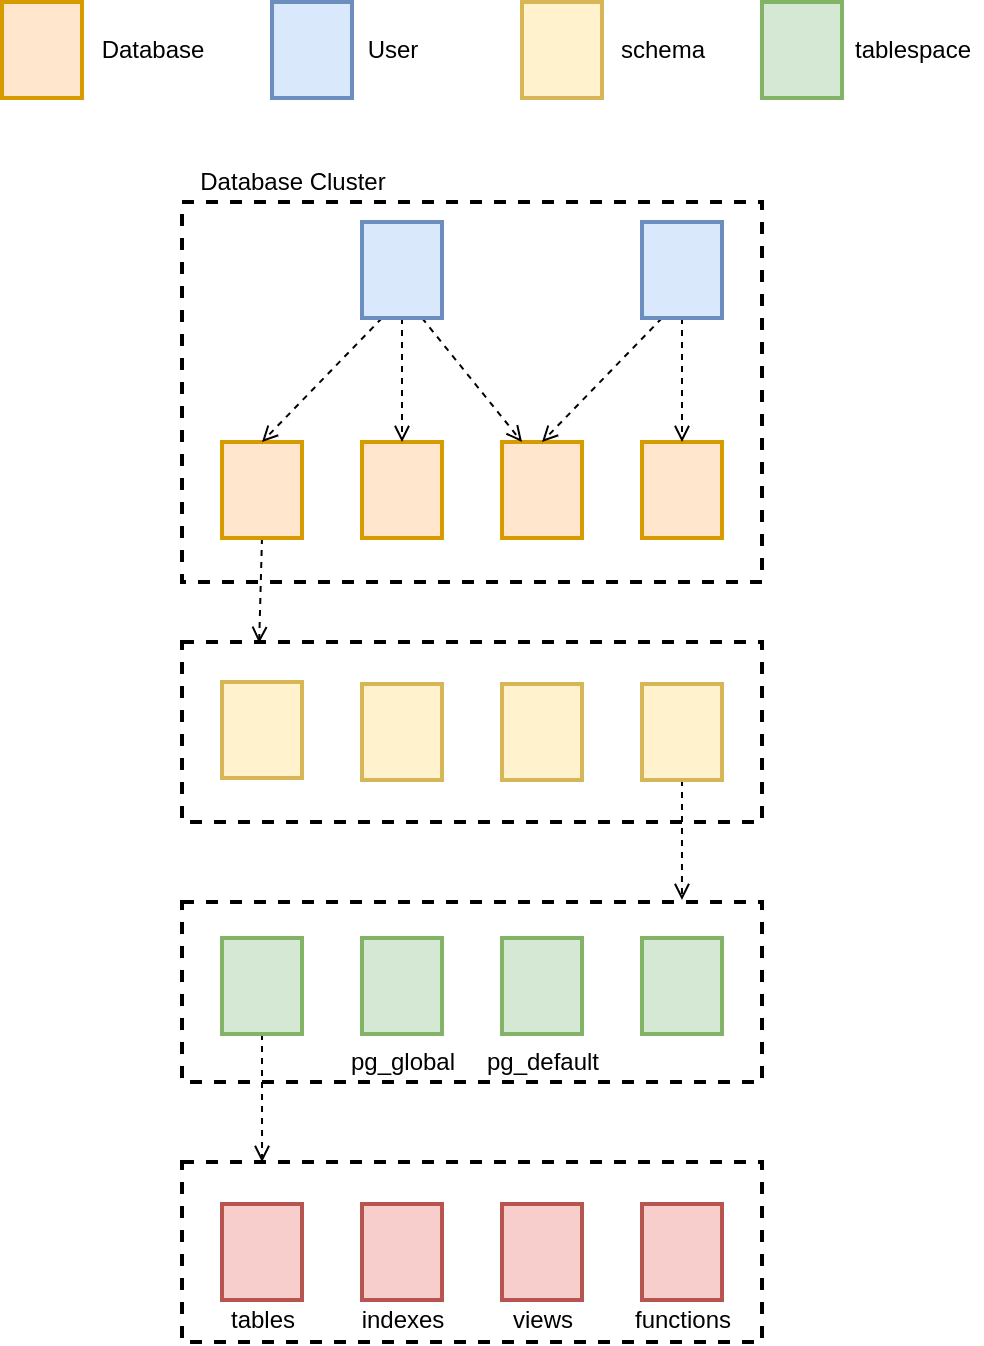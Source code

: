 <mxfile version="14.6.13" type="device" pages="6"><diagram id="YL_IZ_AcDyskjxI3Xveu" name="Page-1"><mxGraphModel dx="1106" dy="1003" grid="1" gridSize="10" guides="1" tooltips="1" connect="1" arrows="1" fold="1" page="1" pageScale="1" pageWidth="827" pageHeight="1169" math="0" shadow="0"><root><mxCell id="0"/><mxCell id="1" parent="0"/><mxCell id="EKdI2fzBYAg23z6AzZvw-13" value="" style="rounded=0;whiteSpace=wrap;html=1;sketch=0;fontSize=16;fillColor=none;dashed=1;strokeWidth=2;" parent="1" vertex="1"><mxGeometry x="330" y="280" width="290" height="190" as="geometry"/></mxCell><mxCell id="EKdI2fzBYAg23z6AzZvw-21" style="edgeStyle=none;rounded=0;orthogonalLoop=1;jettySize=auto;html=1;exitX=0.5;exitY=1;exitDx=0;exitDy=0;entryX=0.133;entryY=0.006;entryDx=0;entryDy=0;entryPerimeter=0;dashed=1;endArrow=open;endFill=0;sketch=0;strokeWidth=1;" parent="1" source="EKdI2fzBYAg23z6AzZvw-1" target="EKdI2fzBYAg23z6AzZvw-20" edge="1"><mxGeometry relative="1" as="geometry"/></mxCell><mxCell id="EKdI2fzBYAg23z6AzZvw-1" value="" style="rounded=0;whiteSpace=wrap;html=1;sketch=0;fontSize=16;fillColor=#ffe6cc;strokeColor=#d79b00;strokeWidth=2;" parent="1" vertex="1"><mxGeometry x="350" y="400" width="40" height="48" as="geometry"/></mxCell><mxCell id="EKdI2fzBYAg23z6AzZvw-2" value="" style="rounded=0;whiteSpace=wrap;html=1;sketch=0;fontSize=16;fillColor=#ffe6cc;strokeColor=#d79b00;strokeWidth=2;" parent="1" vertex="1"><mxGeometry x="420" y="400" width="40" height="48" as="geometry"/></mxCell><mxCell id="EKdI2fzBYAg23z6AzZvw-3" value="" style="rounded=0;whiteSpace=wrap;html=1;sketch=0;fontSize=16;fillColor=#ffe6cc;strokeColor=#d79b00;strokeWidth=2;" parent="1" vertex="1"><mxGeometry x="490" y="400" width="40" height="48" as="geometry"/></mxCell><mxCell id="EKdI2fzBYAg23z6AzZvw-4" value="" style="rounded=0;whiteSpace=wrap;html=1;sketch=0;fontSize=16;fillColor=#ffe6cc;strokeColor=#d79b00;strokeWidth=2;" parent="1" vertex="1"><mxGeometry x="560" y="400" width="40" height="48" as="geometry"/></mxCell><mxCell id="EKdI2fzBYAg23z6AzZvw-7" style="rounded=0;orthogonalLoop=1;jettySize=auto;html=1;exitX=0.25;exitY=1;exitDx=0;exitDy=0;entryX=0.5;entryY=0;entryDx=0;entryDy=0;dashed=1;endArrow=open;endFill=0;sketch=0;strokeWidth=1;" parent="1" source="EKdI2fzBYAg23z6AzZvw-5" target="EKdI2fzBYAg23z6AzZvw-1" edge="1"><mxGeometry relative="1" as="geometry"/></mxCell><mxCell id="EKdI2fzBYAg23z6AzZvw-8" style="edgeStyle=none;rounded=0;orthogonalLoop=1;jettySize=auto;html=1;exitX=0.5;exitY=1;exitDx=0;exitDy=0;entryX=0.5;entryY=0;entryDx=0;entryDy=0;dashed=1;endArrow=open;endFill=0;sketch=0;strokeWidth=1;" parent="1" source="EKdI2fzBYAg23z6AzZvw-5" target="EKdI2fzBYAg23z6AzZvw-2" edge="1"><mxGeometry relative="1" as="geometry"/></mxCell><mxCell id="EKdI2fzBYAg23z6AzZvw-10" style="edgeStyle=none;rounded=0;orthogonalLoop=1;jettySize=auto;html=1;exitX=0.75;exitY=1;exitDx=0;exitDy=0;entryX=0.25;entryY=0;entryDx=0;entryDy=0;dashed=1;endArrow=open;endFill=0;sketch=0;strokeWidth=1;" parent="1" source="EKdI2fzBYAg23z6AzZvw-5" target="EKdI2fzBYAg23z6AzZvw-3" edge="1"><mxGeometry relative="1" as="geometry"/></mxCell><mxCell id="EKdI2fzBYAg23z6AzZvw-5" value="" style="rounded=0;whiteSpace=wrap;html=1;sketch=0;fontSize=16;fillColor=#dae8fc;strokeColor=#6c8ebf;strokeWidth=2;" parent="1" vertex="1"><mxGeometry x="420" y="290" width="40" height="48" as="geometry"/></mxCell><mxCell id="EKdI2fzBYAg23z6AzZvw-11" style="edgeStyle=none;rounded=0;orthogonalLoop=1;jettySize=auto;html=1;exitX=0.5;exitY=1;exitDx=0;exitDy=0;entryX=0.5;entryY=0;entryDx=0;entryDy=0;dashed=1;endArrow=open;endFill=0;sketch=0;strokeWidth=1;" parent="1" source="EKdI2fzBYAg23z6AzZvw-6" target="EKdI2fzBYAg23z6AzZvw-4" edge="1"><mxGeometry relative="1" as="geometry"/></mxCell><mxCell id="EKdI2fzBYAg23z6AzZvw-12" style="edgeStyle=none;rounded=0;orthogonalLoop=1;jettySize=auto;html=1;exitX=0.25;exitY=1;exitDx=0;exitDy=0;entryX=0.5;entryY=0;entryDx=0;entryDy=0;dashed=1;endArrow=open;endFill=0;sketch=0;strokeWidth=1;" parent="1" source="EKdI2fzBYAg23z6AzZvw-6" target="EKdI2fzBYAg23z6AzZvw-3" edge="1"><mxGeometry relative="1" as="geometry"/></mxCell><mxCell id="EKdI2fzBYAg23z6AzZvw-6" value="" style="rounded=0;whiteSpace=wrap;html=1;sketch=0;fontSize=16;fillColor=#dae8fc;strokeColor=#6c8ebf;strokeWidth=2;" parent="1" vertex="1"><mxGeometry x="560" y="290" width="40" height="48" as="geometry"/></mxCell><mxCell id="EKdI2fzBYAg23z6AzZvw-15" value="Database Cluster" style="text;html=1;align=center;verticalAlign=middle;resizable=0;points=[];autosize=1;strokeColor=none;sketch=0;strokeWidth=2;" parent="1" vertex="1"><mxGeometry x="330" y="260" width="110" height="20" as="geometry"/></mxCell><mxCell id="EKdI2fzBYAg23z6AzZvw-16" value="" style="rounded=0;whiteSpace=wrap;html=1;sketch=0;fontSize=16;fillColor=#ffe6cc;strokeColor=#d79b00;strokeWidth=2;" parent="1" vertex="1"><mxGeometry x="240" y="180" width="40" height="48" as="geometry"/></mxCell><mxCell id="EKdI2fzBYAg23z6AzZvw-17" value="Database" style="text;html=1;align=center;verticalAlign=middle;resizable=0;points=[];autosize=1;strokeColor=none;sketch=0;strokeWidth=2;" parent="1" vertex="1"><mxGeometry x="280" y="194" width="70" height="20" as="geometry"/></mxCell><mxCell id="EKdI2fzBYAg23z6AzZvw-18" value="" style="rounded=0;whiteSpace=wrap;html=1;sketch=0;fontSize=16;fillColor=#dae8fc;strokeColor=#6c8ebf;strokeWidth=2;" parent="1" vertex="1"><mxGeometry x="375" y="180" width="40" height="48" as="geometry"/></mxCell><mxCell id="EKdI2fzBYAg23z6AzZvw-19" value="User" style="text;html=1;align=center;verticalAlign=middle;resizable=0;points=[];autosize=1;strokeColor=none;sketch=0;strokeWidth=2;" parent="1" vertex="1"><mxGeometry x="415" y="194" width="40" height="20" as="geometry"/></mxCell><mxCell id="EKdI2fzBYAg23z6AzZvw-20" value="" style="rounded=0;whiteSpace=wrap;html=1;sketch=0;fontSize=16;dashed=1;fillColor=none;strokeWidth=2;" parent="1" vertex="1"><mxGeometry x="330" y="500" width="290" height="90" as="geometry"/></mxCell><mxCell id="EKdI2fzBYAg23z6AzZvw-22" value="" style="rounded=0;whiteSpace=wrap;html=1;sketch=0;fontSize=16;fillColor=#fff2cc;strokeColor=#d6b656;strokeWidth=2;" parent="1" vertex="1"><mxGeometry x="500" y="180" width="40" height="48" as="geometry"/></mxCell><mxCell id="EKdI2fzBYAg23z6AzZvw-23" value="" style="rounded=0;whiteSpace=wrap;html=1;sketch=0;fontSize=16;fillColor=#fff2cc;strokeColor=#d6b656;strokeWidth=2;" parent="1" vertex="1"><mxGeometry x="350" y="520" width="40" height="48" as="geometry"/></mxCell><mxCell id="EKdI2fzBYAg23z6AzZvw-24" value="schema" style="text;html=1;align=center;verticalAlign=middle;resizable=0;points=[];autosize=1;strokeColor=none;sketch=0;strokeWidth=2;" parent="1" vertex="1"><mxGeometry x="540" y="194" width="60" height="20" as="geometry"/></mxCell><mxCell id="EKdI2fzBYAg23z6AzZvw-25" value="" style="rounded=0;whiteSpace=wrap;html=1;sketch=0;fontSize=16;fillColor=#fff2cc;strokeColor=#d6b656;strokeWidth=2;" parent="1" vertex="1"><mxGeometry x="420" y="521" width="40" height="48" as="geometry"/></mxCell><mxCell id="EKdI2fzBYAg23z6AzZvw-26" value="" style="rounded=0;whiteSpace=wrap;html=1;sketch=0;fontSize=16;fillColor=#fff2cc;strokeColor=#d6b656;strokeWidth=2;" parent="1" vertex="1"><mxGeometry x="490" y="521" width="40" height="48" as="geometry"/></mxCell><mxCell id="QjKQKn7YA20XEkkNRa-C-7" style="edgeStyle=none;rounded=0;orthogonalLoop=1;jettySize=auto;html=1;exitX=0.5;exitY=1;exitDx=0;exitDy=0;entryX=0.862;entryY=-0.011;entryDx=0;entryDy=0;entryPerimeter=0;dashed=1;endArrow=open;endFill=0;sketch=0;strokeWidth=1;" parent="1" source="EKdI2fzBYAg23z6AzZvw-27" target="EKdI2fzBYAg23z6AzZvw-28" edge="1"><mxGeometry relative="1" as="geometry"/></mxCell><mxCell id="EKdI2fzBYAg23z6AzZvw-27" value="" style="rounded=0;whiteSpace=wrap;html=1;sketch=0;fontSize=16;fillColor=#fff2cc;strokeColor=#d6b656;strokeWidth=2;" parent="1" vertex="1"><mxGeometry x="560" y="521" width="40" height="48" as="geometry"/></mxCell><mxCell id="EKdI2fzBYAg23z6AzZvw-28" value="" style="rounded=0;whiteSpace=wrap;html=1;sketch=0;fontSize=16;dashed=1;fillColor=none;strokeWidth=2;" parent="1" vertex="1"><mxGeometry x="330" y="630" width="290" height="90" as="geometry"/></mxCell><mxCell id="QjKQKn7YA20XEkkNRa-C-8" style="edgeStyle=none;rounded=0;orthogonalLoop=1;jettySize=auto;html=1;exitX=0.5;exitY=1;exitDx=0;exitDy=0;entryX=0.138;entryY=0;entryDx=0;entryDy=0;entryPerimeter=0;dashed=1;endArrow=open;endFill=0;sketch=0;strokeWidth=1;" parent="1" source="EKdI2fzBYAg23z6AzZvw-30" target="QjKQKn7YA20XEkkNRa-C-5" edge="1"><mxGeometry relative="1" as="geometry"/></mxCell><mxCell id="EKdI2fzBYAg23z6AzZvw-30" value="" style="rounded=0;whiteSpace=wrap;html=1;sketch=0;fontSize=16;fillColor=#d5e8d4;strokeColor=#82b366;strokeWidth=2;" parent="1" vertex="1"><mxGeometry x="350" y="648" width="40" height="48" as="geometry"/></mxCell><mxCell id="EKdI2fzBYAg23z6AzZvw-32" value="" style="rounded=0;whiteSpace=wrap;html=1;sketch=0;fontSize=16;fillColor=#d5e8d4;strokeColor=#82b366;strokeWidth=2;" parent="1" vertex="1"><mxGeometry x="420" y="648" width="40" height="48" as="geometry"/></mxCell><mxCell id="EKdI2fzBYAg23z6AzZvw-33" value="" style="rounded=0;whiteSpace=wrap;html=1;sketch=0;fontSize=16;fillColor=#d5e8d4;strokeColor=#82b366;strokeWidth=2;" parent="1" vertex="1"><mxGeometry x="490" y="648" width="40" height="48" as="geometry"/></mxCell><mxCell id="EKdI2fzBYAg23z6AzZvw-34" value="" style="rounded=0;whiteSpace=wrap;html=1;sketch=0;fontSize=16;fillColor=#d5e8d4;strokeColor=#82b366;strokeWidth=2;" parent="1" vertex="1"><mxGeometry x="560" y="648" width="40" height="48" as="geometry"/></mxCell><mxCell id="QjKQKn7YA20XEkkNRa-C-1" value="pg_default" style="text;html=1;align=center;verticalAlign=middle;resizable=0;points=[];autosize=1;strokeColor=none;sketch=0;strokeWidth=2;" parent="1" vertex="1"><mxGeometry x="475" y="700" width="70" height="20" as="geometry"/></mxCell><mxCell id="QjKQKn7YA20XEkkNRa-C-2" value="pg_global" style="text;html=1;align=center;verticalAlign=middle;resizable=0;points=[];autosize=1;strokeColor=none;sketch=0;strokeWidth=2;" parent="1" vertex="1"><mxGeometry x="405" y="700" width="70" height="20" as="geometry"/></mxCell><mxCell id="QjKQKn7YA20XEkkNRa-C-3" value="" style="rounded=0;whiteSpace=wrap;html=1;sketch=0;fontSize=16;fillColor=#d5e8d4;strokeColor=#82b366;strokeWidth=2;" parent="1" vertex="1"><mxGeometry x="620" y="180" width="40" height="48" as="geometry"/></mxCell><mxCell id="QjKQKn7YA20XEkkNRa-C-4" value="tablespace" style="text;html=1;align=center;verticalAlign=middle;resizable=0;points=[];autosize=1;strokeColor=none;sketch=0;strokeWidth=2;" parent="1" vertex="1"><mxGeometry x="660" y="194" width="70" height="20" as="geometry"/></mxCell><mxCell id="QjKQKn7YA20XEkkNRa-C-5" value="" style="rounded=0;whiteSpace=wrap;html=1;sketch=0;fontSize=16;fillColor=none;dashed=1;strokeWidth=2;" parent="1" vertex="1"><mxGeometry x="330" y="760" width="290" height="90" as="geometry"/></mxCell><mxCell id="QjKQKn7YA20XEkkNRa-C-9" value="" style="rounded=0;whiteSpace=wrap;html=1;sketch=0;fontSize=16;fillColor=#f8cecc;strokeColor=#b85450;strokeWidth=2;" parent="1" vertex="1"><mxGeometry x="350" y="781" width="40" height="48" as="geometry"/></mxCell><mxCell id="QjKQKn7YA20XEkkNRa-C-10" value="" style="rounded=0;whiteSpace=wrap;html=1;sketch=0;fontSize=16;fillColor=#f8cecc;strokeColor=#b85450;strokeWidth=2;" parent="1" vertex="1"><mxGeometry x="420" y="781" width="40" height="48" as="geometry"/></mxCell><mxCell id="QjKQKn7YA20XEkkNRa-C-11" value="" style="rounded=0;whiteSpace=wrap;html=1;sketch=0;fontSize=16;fillColor=#f8cecc;strokeColor=#b85450;strokeWidth=2;" parent="1" vertex="1"><mxGeometry x="490" y="781" width="40" height="48" as="geometry"/></mxCell><mxCell id="QjKQKn7YA20XEkkNRa-C-12" value="" style="rounded=0;whiteSpace=wrap;html=1;sketch=0;fontSize=16;fillColor=#f8cecc;strokeColor=#b85450;strokeWidth=2;" parent="1" vertex="1"><mxGeometry x="560" y="781" width="40" height="48" as="geometry"/></mxCell><mxCell id="QjKQKn7YA20XEkkNRa-C-13" value="tables" style="text;html=1;align=center;verticalAlign=middle;resizable=0;points=[];autosize=1;strokeColor=none;sketch=0;strokeWidth=2;" parent="1" vertex="1"><mxGeometry x="345" y="829" width="50" height="20" as="geometry"/></mxCell><mxCell id="QjKQKn7YA20XEkkNRa-C-14" value="indexes" style="text;html=1;align=center;verticalAlign=middle;resizable=0;points=[];autosize=1;strokeColor=none;sketch=0;strokeWidth=2;" parent="1" vertex="1"><mxGeometry x="410" y="829" width="60" height="20" as="geometry"/></mxCell><mxCell id="QjKQKn7YA20XEkkNRa-C-15" value="views" style="text;html=1;align=center;verticalAlign=middle;resizable=0;points=[];autosize=1;strokeColor=none;sketch=0;strokeWidth=2;" parent="1" vertex="1"><mxGeometry x="485" y="829" width="50" height="20" as="geometry"/></mxCell><mxCell id="QjKQKn7YA20XEkkNRa-C-16" value="functions" style="text;html=1;align=center;verticalAlign=middle;resizable=0;points=[];autosize=1;strokeColor=none;sketch=0;strokeWidth=2;" parent="1" vertex="1"><mxGeometry x="550" y="829" width="60" height="20" as="geometry"/></mxCell></root></mxGraphModel></diagram><diagram id="nI3U0-9IUMwlew-2KNzd" name="Page-2"><mxGraphModel dx="1106" dy="1003" grid="1" gridSize="10" guides="1" tooltips="1" connect="1" arrows="1" fold="1" page="1" pageScale="1" pageWidth="827" pageHeight="1169" math="0" shadow="0"><root><mxCell id="VR0p-v-v8T9IgNuAsl-d-0"/><mxCell id="VR0p-v-v8T9IgNuAsl-d-1" parent="VR0p-v-v8T9IgNuAsl-d-0"/><mxCell id="fX0SY6DVlK2JrwXAf7uM-6" value="root_page" style="edgeStyle=orthogonalEdgeStyle;rounded=0;orthogonalLoop=1;jettySize=auto;html=1;exitX=0.5;exitY=0;exitDx=0;exitDy=0;entryX=0.5;entryY=0;entryDx=0;entryDy=0;endArrow=open;endFill=0;" parent="VR0p-v-v8T9IgNuAsl-d-1" source="fX0SY6DVlK2JrwXAf7uM-1" target="fX0SY6DVlK2JrwXAf7uM-2" edge="1"><mxGeometry relative="1" as="geometry"/></mxCell><mxCell id="fX0SY6DVlK2JrwXAf7uM-1" value="meta page" style="rounded=0;whiteSpace=wrap;html=1;strokeWidth=2;fontSize=17;fillColor=#f8cecc;strokeColor=#b85450;" parent="VR0p-v-v8T9IgNuAsl-d-1" vertex="1"><mxGeometry x="40" y="150" width="120" height="48" as="geometry"/></mxCell><mxCell id="fX0SY6DVlK2JrwXAf7uM-2" value="root page" style="rounded=0;whiteSpace=wrap;html=1;strokeWidth=2;fontSize=17;fillColor=#ffe6cc;strokeColor=#d79b00;" parent="VR0p-v-v8T9IgNuAsl-d-1" vertex="1"><mxGeometry x="160" y="150" width="120" height="48" as="geometry"/></mxCell><mxCell id="fX0SY6DVlK2JrwXAf7uM-12" value="root_page" style="edgeStyle=orthogonalEdgeStyle;rounded=0;orthogonalLoop=1;jettySize=auto;html=1;exitX=0.5;exitY=0;exitDx=0;exitDy=0;entryX=0.5;entryY=0;entryDx=0;entryDy=0;endArrow=open;endFill=0;" parent="VR0p-v-v8T9IgNuAsl-d-1" source="fX0SY6DVlK2JrwXAf7uM-8" target="fX0SY6DVlK2JrwXAf7uM-11" edge="1"><mxGeometry relative="1" as="geometry"/></mxCell><mxCell id="fX0SY6DVlK2JrwXAf7uM-8" value="meta page" style="rounded=0;whiteSpace=wrap;html=1;strokeWidth=2;fontSize=17;fillColor=#f8cecc;strokeColor=#b85450;" parent="VR0p-v-v8T9IgNuAsl-d-1" vertex="1"><mxGeometry x="40" y="290" width="120" height="48" as="geometry"/></mxCell><mxCell id="fX0SY6DVlK2JrwXAf7uM-9" value="leaf_page" style="rounded=0;whiteSpace=wrap;html=1;strokeWidth=2;fontSize=17;fillColor=#d5e8d4;strokeColor=#82b366;" parent="VR0p-v-v8T9IgNuAsl-d-1" vertex="1"><mxGeometry x="160" y="290" width="120" height="48" as="geometry"/></mxCell><mxCell id="fX0SY6DVlK2JrwXAf7uM-10" value="leaf_page" style="rounded=0;whiteSpace=wrap;html=1;strokeWidth=2;fontSize=17;fillColor=#d5e8d4;strokeColor=#82b366;" parent="VR0p-v-v8T9IgNuAsl-d-1" vertex="1"><mxGeometry x="280" y="290" width="120" height="48" as="geometry"/></mxCell><mxCell id="fX0SY6DVlK2JrwXAf7uM-14" style="edgeStyle=orthogonalEdgeStyle;rounded=0;orthogonalLoop=1;jettySize=auto;html=1;exitX=0.25;exitY=1;exitDx=0;exitDy=0;entryX=0.5;entryY=1;entryDx=0;entryDy=0;endArrow=open;endFill=0;" parent="VR0p-v-v8T9IgNuAsl-d-1" source="fX0SY6DVlK2JrwXAf7uM-11" target="fX0SY6DVlK2JrwXAf7uM-10" edge="1"><mxGeometry relative="1" as="geometry"/></mxCell><mxCell id="fX0SY6DVlK2JrwXAf7uM-15" style="edgeStyle=orthogonalEdgeStyle;rounded=0;orthogonalLoop=1;jettySize=auto;html=1;exitX=0.75;exitY=1;exitDx=0;exitDy=0;entryX=0.5;entryY=1;entryDx=0;entryDy=0;endArrow=open;endFill=0;" parent="VR0p-v-v8T9IgNuAsl-d-1" source="fX0SY6DVlK2JrwXAf7uM-11" target="fX0SY6DVlK2JrwXAf7uM-9" edge="1"><mxGeometry relative="1" as="geometry"><Array as="points"><mxPoint x="490" y="370"/><mxPoint x="220" y="370"/></Array></mxGeometry></mxCell><mxCell id="fX0SY6DVlK2JrwXAf7uM-11" value="root page" style="rounded=0;whiteSpace=wrap;html=1;strokeWidth=2;fontSize=17;fillColor=#ffe6cc;strokeColor=#d79b00;" parent="VR0p-v-v8T9IgNuAsl-d-1" vertex="1"><mxGeometry x="400" y="290" width="120" height="48" as="geometry"/></mxCell><mxCell id="IUnjMV46PXD2mAd6aHLn-0" value="root_page" style="edgeStyle=orthogonalEdgeStyle;rounded=0;orthogonalLoop=1;jettySize=auto;html=1;exitX=0.5;exitY=0;exitDx=0;exitDy=0;entryX=0.5;entryY=0;entryDx=0;entryDy=0;endArrow=open;endFill=0;" parent="VR0p-v-v8T9IgNuAsl-d-1" source="IUnjMV46PXD2mAd6aHLn-1" target="IUnjMV46PXD2mAd6aHLn-6" edge="1"><mxGeometry relative="1" as="geometry"/></mxCell><mxCell id="IUnjMV46PXD2mAd6aHLn-1" value="meta page" style="rounded=0;whiteSpace=wrap;html=1;strokeWidth=2;fontSize=17;fillColor=#f8cecc;strokeColor=#b85450;" parent="VR0p-v-v8T9IgNuAsl-d-1" vertex="1"><mxGeometry x="40" y="440" width="120" height="48" as="geometry"/></mxCell><mxCell id="IUnjMV46PXD2mAd6aHLn-2" value="leaf_page" style="rounded=0;whiteSpace=wrap;html=1;strokeWidth=2;fontSize=17;fillColor=#d5e8d4;strokeColor=#82b366;" parent="VR0p-v-v8T9IgNuAsl-d-1" vertex="1"><mxGeometry x="160" y="440" width="120" height="48" as="geometry"/></mxCell><mxCell id="IUnjMV46PXD2mAd6aHLn-3" value="leaf_page" style="rounded=0;whiteSpace=wrap;html=1;strokeWidth=2;fontSize=17;fillColor=#d5e8d4;strokeColor=#82b366;" parent="VR0p-v-v8T9IgNuAsl-d-1" vertex="1"><mxGeometry x="280" y="440" width="120" height="48" as="geometry"/></mxCell><mxCell id="IUnjMV46PXD2mAd6aHLn-4" style="edgeStyle=orthogonalEdgeStyle;rounded=0;orthogonalLoop=1;jettySize=auto;html=1;exitX=0.25;exitY=1;exitDx=0;exitDy=0;entryX=0.5;entryY=1;entryDx=0;entryDy=0;endArrow=open;endFill=0;" parent="VR0p-v-v8T9IgNuAsl-d-1" source="IUnjMV46PXD2mAd6aHLn-6" target="IUnjMV46PXD2mAd6aHLn-3" edge="1"><mxGeometry relative="1" as="geometry"/></mxCell><mxCell id="IUnjMV46PXD2mAd6aHLn-5" style="edgeStyle=orthogonalEdgeStyle;rounded=0;orthogonalLoop=1;jettySize=auto;html=1;exitX=0.5;exitY=1;exitDx=0;exitDy=0;entryX=0.5;entryY=1;entryDx=0;entryDy=0;endArrow=open;endFill=0;" parent="VR0p-v-v8T9IgNuAsl-d-1" source="IUnjMV46PXD2mAd6aHLn-6" target="IUnjMV46PXD2mAd6aHLn-2" edge="1"><mxGeometry relative="1" as="geometry"><Array as="points"><mxPoint x="460" y="520"/><mxPoint x="220" y="520"/></Array></mxGeometry></mxCell><mxCell id="IUnjMV46PXD2mAd6aHLn-8" style="edgeStyle=orthogonalEdgeStyle;rounded=0;orthogonalLoop=1;jettySize=auto;html=1;exitX=0.75;exitY=1;exitDx=0;exitDy=0;entryX=0.5;entryY=1;entryDx=0;entryDy=0;endArrow=open;endFill=0;" parent="VR0p-v-v8T9IgNuAsl-d-1" source="IUnjMV46PXD2mAd6aHLn-6" target="IUnjMV46PXD2mAd6aHLn-7" edge="1"><mxGeometry relative="1" as="geometry"/></mxCell><mxCell id="IUnjMV46PXD2mAd6aHLn-6" value="root page" style="rounded=0;whiteSpace=wrap;html=1;strokeWidth=2;fontSize=17;fillColor=#ffe6cc;strokeColor=#d79b00;" parent="VR0p-v-v8T9IgNuAsl-d-1" vertex="1"><mxGeometry x="400" y="440" width="120" height="48" as="geometry"/></mxCell><mxCell id="IUnjMV46PXD2mAd6aHLn-7" value="leaf_page" style="rounded=0;whiteSpace=wrap;html=1;strokeWidth=2;fontSize=17;fillColor=#d5e8d4;strokeColor=#82b366;" parent="VR0p-v-v8T9IgNuAsl-d-1" vertex="1"><mxGeometry x="520" y="440" width="120" height="48" as="geometry"/></mxCell><mxCell id="IUnjMV46PXD2mAd6aHLn-9" value="..." style="rounded=0;whiteSpace=wrap;html=1;strokeWidth=2;fontSize=17;fillColor=#d5e8d4;strokeColor=#82b366;" parent="VR0p-v-v8T9IgNuAsl-d-1" vertex="1"><mxGeometry x="640" y="440" width="120" height="48" as="geometry"/></mxCell><mxCell id="55ezCmU-DyAQFCT2Yrf2-0" value="root_page" style="edgeStyle=orthogonalEdgeStyle;rounded=0;orthogonalLoop=1;jettySize=auto;html=1;exitX=0.5;exitY=0;exitDx=0;exitDy=0;entryX=0.5;entryY=0;entryDx=0;entryDy=0;endArrow=open;endFill=0;" parent="VR0p-v-v8T9IgNuAsl-d-1" source="55ezCmU-DyAQFCT2Yrf2-1" target="55ezCmU-DyAQFCT2Yrf2-20" edge="1"><mxGeometry relative="1" as="geometry"><Array as="points"><mxPoint x="100" y="550"/><mxPoint x="940" y="550"/></Array></mxGeometry></mxCell><mxCell id="55ezCmU-DyAQFCT2Yrf2-1" value="meta page" style="rounded=0;whiteSpace=wrap;html=1;strokeWidth=2;fontSize=17;fillColor=#f8cecc;strokeColor=#b85450;" parent="VR0p-v-v8T9IgNuAsl-d-1" vertex="1"><mxGeometry x="40" y="600" width="120" height="48" as="geometry"/></mxCell><mxCell id="55ezCmU-DyAQFCT2Yrf2-2" value="leaf_page" style="rounded=0;whiteSpace=wrap;html=1;strokeWidth=2;fontSize=17;fillColor=#d5e8d4;strokeColor=#82b366;" parent="VR0p-v-v8T9IgNuAsl-d-1" vertex="1"><mxGeometry x="160" y="600" width="120" height="48" as="geometry"/></mxCell><mxCell id="55ezCmU-DyAQFCT2Yrf2-3" value="leaf_page" style="rounded=0;whiteSpace=wrap;html=1;strokeWidth=2;fontSize=17;fillColor=#d5e8d4;strokeColor=#82b366;" parent="VR0p-v-v8T9IgNuAsl-d-1" vertex="1"><mxGeometry x="280" y="600" width="120" height="48" as="geometry"/></mxCell><mxCell id="55ezCmU-DyAQFCT2Yrf2-4" style="edgeStyle=orthogonalEdgeStyle;rounded=0;orthogonalLoop=1;jettySize=auto;html=1;exitX=0.25;exitY=1;exitDx=0;exitDy=0;entryX=0.5;entryY=1;entryDx=0;entryDy=0;endArrow=open;endFill=0;" parent="VR0p-v-v8T9IgNuAsl-d-1" source="55ezCmU-DyAQFCT2Yrf2-7" target="55ezCmU-DyAQFCT2Yrf2-3" edge="1"><mxGeometry relative="1" as="geometry"/></mxCell><mxCell id="55ezCmU-DyAQFCT2Yrf2-5" style="edgeStyle=orthogonalEdgeStyle;rounded=0;orthogonalLoop=1;jettySize=auto;html=1;exitX=0.5;exitY=1;exitDx=0;exitDy=0;entryX=0.5;entryY=1;entryDx=0;entryDy=0;endArrow=open;endFill=0;" parent="VR0p-v-v8T9IgNuAsl-d-1" source="55ezCmU-DyAQFCT2Yrf2-7" target="55ezCmU-DyAQFCT2Yrf2-2" edge="1"><mxGeometry relative="1" as="geometry"><Array as="points"><mxPoint x="460" y="680"/><mxPoint x="220" y="680"/></Array></mxGeometry></mxCell><mxCell id="55ezCmU-DyAQFCT2Yrf2-6" style="edgeStyle=orthogonalEdgeStyle;rounded=0;orthogonalLoop=1;jettySize=auto;html=1;exitX=0.75;exitY=1;exitDx=0;exitDy=0;entryX=0.5;entryY=1;entryDx=0;entryDy=0;endArrow=open;endFill=0;" parent="VR0p-v-v8T9IgNuAsl-d-1" source="55ezCmU-DyAQFCT2Yrf2-7" target="55ezCmU-DyAQFCT2Yrf2-8" edge="1"><mxGeometry relative="1" as="geometry"/></mxCell><mxCell id="55ezCmU-DyAQFCT2Yrf2-7" value="branch_page" style="rounded=0;whiteSpace=wrap;html=1;strokeWidth=2;fontSize=17;fillColor=#fff2cc;strokeColor=#d6b656;" parent="VR0p-v-v8T9IgNuAsl-d-1" vertex="1"><mxGeometry x="400" y="600" width="120" height="48" as="geometry"/></mxCell><mxCell id="55ezCmU-DyAQFCT2Yrf2-8" value="leaf_page" style="rounded=0;whiteSpace=wrap;html=1;strokeWidth=2;fontSize=17;fillColor=#d5e8d4;strokeColor=#82b366;" parent="VR0p-v-v8T9IgNuAsl-d-1" vertex="1"><mxGeometry x="520" y="600" width="120" height="48" as="geometry"/></mxCell><mxCell id="55ezCmU-DyAQFCT2Yrf2-9" value="..." style="rounded=0;whiteSpace=wrap;html=1;strokeWidth=2;fontSize=17;fillColor=#d5e8d4;strokeColor=#82b366;" parent="VR0p-v-v8T9IgNuAsl-d-1" vertex="1"><mxGeometry x="640" y="600" width="120" height="48" as="geometry"/></mxCell><mxCell id="55ezCmU-DyAQFCT2Yrf2-21" style="edgeStyle=orthogonalEdgeStyle;rounded=0;orthogonalLoop=1;jettySize=auto;html=1;exitX=0.25;exitY=0;exitDx=0;exitDy=0;entryX=0.5;entryY=0;entryDx=0;entryDy=0;endArrow=open;endFill=0;" parent="VR0p-v-v8T9IgNuAsl-d-1" source="55ezCmU-DyAQFCT2Yrf2-20" target="55ezCmU-DyAQFCT2Yrf2-7" edge="1"><mxGeometry relative="1" as="geometry"/></mxCell><mxCell id="55ezCmU-DyAQFCT2Yrf2-25" style="edgeStyle=orthogonalEdgeStyle;rounded=0;orthogonalLoop=1;jettySize=auto;html=1;exitX=0.25;exitY=1;exitDx=0;exitDy=0;entryX=0.5;entryY=1;entryDx=0;entryDy=0;endArrow=open;endFill=0;" parent="VR0p-v-v8T9IgNuAsl-d-1" source="55ezCmU-DyAQFCT2Yrf2-20" target="55ezCmU-DyAQFCT2Yrf2-23" edge="1"><mxGeometry relative="1" as="geometry"/></mxCell><mxCell id="55ezCmU-DyAQFCT2Yrf2-20" value="root page" style="rounded=0;whiteSpace=wrap;html=1;strokeWidth=2;fontSize=17;fillColor=#ffe6cc;strokeColor=#d79b00;" parent="VR0p-v-v8T9IgNuAsl-d-1" vertex="1"><mxGeometry x="880" y="600" width="120" height="48" as="geometry"/></mxCell><mxCell id="55ezCmU-DyAQFCT2Yrf2-22" value="290" style="text;html=1;align=center;verticalAlign=middle;resizable=0;points=[];autosize=1;strokeColor=none;" parent="VR0p-v-v8T9IgNuAsl-d-1" vertex="1"><mxGeometry x="930" y="648" width="40" height="20" as="geometry"/></mxCell><mxCell id="55ezCmU-DyAQFCT2Yrf2-23" value="branch_page" style="rounded=0;whiteSpace=wrap;html=1;strokeWidth=2;fontSize=17;fillColor=#fff2cc;strokeColor=#d6b656;" parent="VR0p-v-v8T9IgNuAsl-d-1" vertex="1"><mxGeometry x="760" y="600" width="120" height="48" as="geometry"/></mxCell></root></mxGraphModel></diagram><diagram id="Vp0Ib6mmYsNQVb5DBZPl" name="Page-3"><mxGraphModel dx="1106" dy="1003" grid="1" gridSize="10" guides="1" tooltips="1" connect="1" arrows="1" fold="1" page="1" pageScale="1" pageWidth="850" pageHeight="1100" math="0" shadow="0"><root><mxCell id="JK6aPYd4JZR8zb3gt_x2-0"/><mxCell id="JK6aPYd4JZR8zb3gt_x2-1" parent="JK6aPYd4JZR8zb3gt_x2-0"/><mxCell id="JK6aPYd4JZR8zb3gt_x2-2" value="" style="rounded=0;whiteSpace=wrap;html=1;strokeWidth=2;fontSize=17;fillColor=#f8cecc;strokeColor=#b85450;" parent="JK6aPYd4JZR8zb3gt_x2-1" vertex="1"><mxGeometry x="100" y="160" width="40" height="48" as="geometry"/></mxCell><mxCell id="JK6aPYd4JZR8zb3gt_x2-3" value="meta_page" style="text;html=1;align=center;verticalAlign=middle;resizable=0;points=[];autosize=1;strokeColor=none;" parent="JK6aPYd4JZR8zb3gt_x2-1" vertex="1"><mxGeometry x="140" y="174" width="80" height="20" as="geometry"/></mxCell><mxCell id="JK6aPYd4JZR8zb3gt_x2-8" style="edgeStyle=orthogonalEdgeStyle;rounded=0;orthogonalLoop=1;jettySize=auto;html=1;exitX=0.5;exitY=1;exitDx=0;exitDy=0;entryX=0.5;entryY=0;entryDx=0;entryDy=0;endArrow=open;endFill=0;" parent="JK6aPYd4JZR8zb3gt_x2-1" source="JK6aPYd4JZR8zb3gt_x2-4" target="JK6aPYd4JZR8zb3gt_x2-5" edge="1"><mxGeometry relative="1" as="geometry"/></mxCell><mxCell id="JK6aPYd4JZR8zb3gt_x2-4" value="" style="rounded=0;whiteSpace=wrap;html=1;strokeWidth=2;fontSize=17;fillColor=#f8cecc;strokeColor=#b85450;" parent="JK6aPYd4JZR8zb3gt_x2-1" vertex="1"><mxGeometry x="385" y="250" width="40" height="48" as="geometry"/></mxCell><mxCell id="JK6aPYd4JZR8zb3gt_x2-12" style="rounded=0;orthogonalLoop=1;jettySize=auto;html=1;exitX=0.25;exitY=1;exitDx=0;exitDy=0;entryX=0.5;entryY=0;entryDx=0;entryDy=0;endArrow=open;endFill=0;" parent="JK6aPYd4JZR8zb3gt_x2-1" source="JK6aPYd4JZR8zb3gt_x2-5" target="JK6aPYd4JZR8zb3gt_x2-11" edge="1"><mxGeometry relative="1" as="geometry"/></mxCell><mxCell id="JK6aPYd4JZR8zb3gt_x2-17" style="edgeStyle=none;rounded=0;orthogonalLoop=1;jettySize=auto;html=1;exitX=0.75;exitY=1;exitDx=0;exitDy=0;entryX=0.5;entryY=0;entryDx=0;entryDy=0;endArrow=open;endFill=0;" parent="JK6aPYd4JZR8zb3gt_x2-1" source="JK6aPYd4JZR8zb3gt_x2-5" target="JK6aPYd4JZR8zb3gt_x2-16" edge="1"><mxGeometry relative="1" as="geometry"/></mxCell><mxCell id="JK6aPYd4JZR8zb3gt_x2-18" style="edgeStyle=none;rounded=0;orthogonalLoop=1;jettySize=auto;html=1;exitX=0.5;exitY=1;exitDx=0;exitDy=0;entryX=0.5;entryY=0;entryDx=0;entryDy=0;endArrow=open;endFill=0;" parent="JK6aPYd4JZR8zb3gt_x2-1" source="JK6aPYd4JZR8zb3gt_x2-5" target="JK6aPYd4JZR8zb3gt_x2-15" edge="1"><mxGeometry relative="1" as="geometry"/></mxCell><mxCell id="JK6aPYd4JZR8zb3gt_x2-5" value="" style="rounded=0;whiteSpace=wrap;html=1;strokeWidth=2;fontSize=17;fillColor=#ffe6cc;strokeColor=#d79b00;" parent="JK6aPYd4JZR8zb3gt_x2-1" vertex="1"><mxGeometry x="385" y="340" width="40" height="48" as="geometry"/></mxCell><mxCell id="JK6aPYd4JZR8zb3gt_x2-6" value="" style="rounded=0;whiteSpace=wrap;html=1;strokeWidth=2;fontSize=17;fillColor=#ffe6cc;strokeColor=#d79b00;" parent="JK6aPYd4JZR8zb3gt_x2-1" vertex="1"><mxGeometry x="245" y="160" width="40" height="48" as="geometry"/></mxCell><mxCell id="JK6aPYd4JZR8zb3gt_x2-7" value="root_page" style="text;html=1;align=center;verticalAlign=middle;resizable=0;points=[];autosize=1;strokeColor=none;" parent="JK6aPYd4JZR8zb3gt_x2-1" vertex="1"><mxGeometry x="285" y="174" width="70" height="20" as="geometry"/></mxCell><mxCell id="JK6aPYd4JZR8zb3gt_x2-9" value="" style="rounded=0;whiteSpace=wrap;html=1;strokeWidth=2;fontSize=17;fillColor=#d5e8d4;strokeColor=#82b366;" parent="JK6aPYd4JZR8zb3gt_x2-1" vertex="1"><mxGeometry x="510" y="160" width="40" height="48" as="geometry"/></mxCell><mxCell id="JK6aPYd4JZR8zb3gt_x2-10" value="left_page" style="text;html=1;align=center;verticalAlign=middle;resizable=0;points=[];autosize=1;strokeColor=none;" parent="JK6aPYd4JZR8zb3gt_x2-1" vertex="1"><mxGeometry x="550" y="174" width="60" height="20" as="geometry"/></mxCell><mxCell id="JK6aPYd4JZR8zb3gt_x2-27" style="edgeStyle=none;rounded=0;orthogonalLoop=1;jettySize=auto;html=1;exitX=0.5;exitY=1;exitDx=0;exitDy=0;entryX=0.5;entryY=0;entryDx=0;entryDy=0;endArrow=open;endFill=0;" parent="JK6aPYd4JZR8zb3gt_x2-1" source="a2m4FnVtlM2Kf3NaFwdv-3" target="JK6aPYd4JZR8zb3gt_x2-22" edge="1"><mxGeometry relative="1" as="geometry"><mxPoint x="310" y="692" as="sourcePoint"/></mxGeometry></mxCell><mxCell id="a2m4FnVtlM2Kf3NaFwdv-7" style="rounded=0;orthogonalLoop=1;jettySize=auto;html=1;exitX=0.25;exitY=1;exitDx=0;exitDy=0;entryX=0.5;entryY=0;entryDx=0;entryDy=0;endArrow=open;endFill=0;" parent="JK6aPYd4JZR8zb3gt_x2-1" source="JK6aPYd4JZR8zb3gt_x2-11" target="a2m4FnVtlM2Kf3NaFwdv-2" edge="1"><mxGeometry relative="1" as="geometry"/></mxCell><mxCell id="a2m4FnVtlM2Kf3NaFwdv-8" style="edgeStyle=none;rounded=0;orthogonalLoop=1;jettySize=auto;html=1;exitX=0.5;exitY=1;exitDx=0;exitDy=0;entryX=0.5;entryY=0;entryDx=0;entryDy=0;endArrow=open;endFill=0;" parent="JK6aPYd4JZR8zb3gt_x2-1" source="JK6aPYd4JZR8zb3gt_x2-11" target="a2m4FnVtlM2Kf3NaFwdv-3" edge="1"><mxGeometry relative="1" as="geometry"/></mxCell><mxCell id="JK6aPYd4JZR8zb3gt_x2-11" value="" style="rounded=0;whiteSpace=wrap;html=1;strokeWidth=2;fontSize=17;fillColor=#fff2cc;strokeColor=#d6b656;" parent="JK6aPYd4JZR8zb3gt_x2-1" vertex="1"><mxGeometry x="285" y="450" width="40" height="48" as="geometry"/></mxCell><mxCell id="a2m4FnVtlM2Kf3NaFwdv-9" style="edgeStyle=none;rounded=0;orthogonalLoop=1;jettySize=auto;html=1;exitX=0.5;exitY=1;exitDx=0;exitDy=0;entryX=0.5;entryY=0;entryDx=0;entryDy=0;endArrow=open;endFill=0;" parent="JK6aPYd4JZR8zb3gt_x2-1" source="JK6aPYd4JZR8zb3gt_x2-15" target="a2m4FnVtlM2Kf3NaFwdv-4" edge="1"><mxGeometry relative="1" as="geometry"/></mxCell><mxCell id="JK6aPYd4JZR8zb3gt_x2-15" value="..." style="rounded=0;whiteSpace=wrap;html=1;strokeWidth=2;fontSize=17;fillColor=#fff2cc;strokeColor=#d6b656;" parent="JK6aPYd4JZR8zb3gt_x2-1" vertex="1"><mxGeometry x="385" y="450" width="40" height="48" as="geometry"/></mxCell><mxCell id="a2m4FnVtlM2Kf3NaFwdv-10" style="edgeStyle=none;rounded=0;orthogonalLoop=1;jettySize=auto;html=1;exitX=0.5;exitY=1;exitDx=0;exitDy=0;entryX=0.5;entryY=0;entryDx=0;entryDy=0;endArrow=open;endFill=0;" parent="JK6aPYd4JZR8zb3gt_x2-1" source="JK6aPYd4JZR8zb3gt_x2-16" target="a2m4FnVtlM2Kf3NaFwdv-5" edge="1"><mxGeometry relative="1" as="geometry"/></mxCell><mxCell id="a2m4FnVtlM2Kf3NaFwdv-11" style="edgeStyle=none;rounded=0;orthogonalLoop=1;jettySize=auto;html=1;exitX=0.75;exitY=1;exitDx=0;exitDy=0;entryX=0.5;entryY=0;entryDx=0;entryDy=0;endArrow=open;endFill=0;" parent="JK6aPYd4JZR8zb3gt_x2-1" source="JK6aPYd4JZR8zb3gt_x2-16" target="a2m4FnVtlM2Kf3NaFwdv-6" edge="1"><mxGeometry relative="1" as="geometry"/></mxCell><mxCell id="JK6aPYd4JZR8zb3gt_x2-16" value="" style="rounded=0;whiteSpace=wrap;html=1;strokeWidth=2;fontSize=17;fillColor=#fff2cc;strokeColor=#d6b656;" parent="JK6aPYd4JZR8zb3gt_x2-1" vertex="1"><mxGeometry x="495" y="450" width="40" height="48" as="geometry"/></mxCell><mxCell id="JK6aPYd4JZR8zb3gt_x2-20" value="heap_page" style="text;html=1;align=center;verticalAlign=middle;resizable=0;points=[];autosize=1;strokeColor=none;" parent="JK6aPYd4JZR8zb3gt_x2-1" vertex="1"><mxGeometry x="670" y="174" width="80" height="20" as="geometry"/></mxCell><mxCell id="JK6aPYd4JZR8zb3gt_x2-21" value="" style="rounded=0;whiteSpace=wrap;html=1;strokeWidth=2;fontSize=17;fillColor=#dae8fc;strokeColor=#6c8ebf;" parent="JK6aPYd4JZR8zb3gt_x2-1" vertex="1"><mxGeometry x="630" y="160" width="40" height="48" as="geometry"/></mxCell><mxCell id="JK6aPYd4JZR8zb3gt_x2-22" value="" style="rounded=0;whiteSpace=wrap;html=1;strokeWidth=2;fontSize=17;fillColor=#dae8fc;strokeColor=#6c8ebf;" parent="JK6aPYd4JZR8zb3gt_x2-1" vertex="1"><mxGeometry x="175" y="660" width="40" height="48" as="geometry"/></mxCell><mxCell id="JK6aPYd4JZR8zb3gt_x2-23" value="" style="rounded=0;whiteSpace=wrap;html=1;strokeWidth=2;fontSize=17;fillColor=#dae8fc;strokeColor=#6c8ebf;" parent="JK6aPYd4JZR8zb3gt_x2-1" vertex="1"><mxGeometry x="245" y="660" width="40" height="48" as="geometry"/></mxCell><mxCell id="JK6aPYd4JZR8zb3gt_x2-24" value="" style="rounded=0;whiteSpace=wrap;html=1;strokeWidth=2;fontSize=17;fillColor=#dae8fc;strokeColor=#6c8ebf;" parent="JK6aPYd4JZR8zb3gt_x2-1" vertex="1"><mxGeometry x="315" y="660" width="40" height="50" as="geometry"/></mxCell><mxCell id="JK6aPYd4JZR8zb3gt_x2-25" value="" style="rounded=0;whiteSpace=wrap;html=1;strokeWidth=2;fontSize=17;fillColor=#dae8fc;strokeColor=#6c8ebf;" parent="JK6aPYd4JZR8zb3gt_x2-1" vertex="1"><mxGeometry x="385" y="660" width="40" height="48" as="geometry"/></mxCell><mxCell id="JK6aPYd4JZR8zb3gt_x2-26" value="" style="rounded=0;whiteSpace=wrap;html=1;strokeWidth=2;fontSize=17;fillColor=#dae8fc;strokeColor=#6c8ebf;" parent="JK6aPYd4JZR8zb3gt_x2-1" vertex="1"><mxGeometry x="455" y="660" width="40" height="48" as="geometry"/></mxCell><mxCell id="a2m4FnVtlM2Kf3NaFwdv-0" value="" style="rounded=0;whiteSpace=wrap;html=1;strokeWidth=2;fontSize=17;fillColor=#fff2cc;strokeColor=#d6b656;" parent="JK6aPYd4JZR8zb3gt_x2-1" vertex="1"><mxGeometry x="380" y="160" width="40" height="48" as="geometry"/></mxCell><mxCell id="a2m4FnVtlM2Kf3NaFwdv-1" value="bracnh_page" style="text;html=1;align=center;verticalAlign=middle;resizable=0;points=[];autosize=1;strokeColor=none;" parent="JK6aPYd4JZR8zb3gt_x2-1" vertex="1"><mxGeometry x="420" y="174" width="90" height="20" as="geometry"/></mxCell><mxCell id="a2m4FnVtlM2Kf3NaFwdv-16" style="edgeStyle=none;rounded=0;orthogonalLoop=1;jettySize=auto;html=1;exitX=0.5;exitY=1;exitDx=0;exitDy=0;entryX=0.5;entryY=0;entryDx=0;entryDy=0;endArrow=open;endFill=0;" parent="JK6aPYd4JZR8zb3gt_x2-1" source="a2m4FnVtlM2Kf3NaFwdv-2" target="JK6aPYd4JZR8zb3gt_x2-23" edge="1"><mxGeometry relative="1" as="geometry"/></mxCell><mxCell id="a2m4FnVtlM2Kf3NaFwdv-2" value="" style="rounded=0;whiteSpace=wrap;html=1;strokeWidth=2;fontSize=17;fillColor=#d5e8d4;strokeColor=#82b366;" parent="JK6aPYd4JZR8zb3gt_x2-1" vertex="1"><mxGeometry x="175" y="550" width="40" height="48" as="geometry"/></mxCell><mxCell id="a2m4FnVtlM2Kf3NaFwdv-17" style="edgeStyle=none;rounded=0;orthogonalLoop=1;jettySize=auto;html=1;exitX=0.75;exitY=1;exitDx=0;exitDy=0;entryX=0.5;entryY=0;entryDx=0;entryDy=0;endArrow=open;endFill=0;" parent="JK6aPYd4JZR8zb3gt_x2-1" source="a2m4FnVtlM2Kf3NaFwdv-3" target="JK6aPYd4JZR8zb3gt_x2-24" edge="1"><mxGeometry relative="1" as="geometry"/></mxCell><mxCell id="a2m4FnVtlM2Kf3NaFwdv-3" value="..." style="rounded=0;whiteSpace=wrap;html=1;strokeWidth=2;fontSize=17;fillColor=#d5e8d4;strokeColor=#82b366;" parent="JK6aPYd4JZR8zb3gt_x2-1" vertex="1"><mxGeometry x="285" y="550" width="40" height="48" as="geometry"/></mxCell><mxCell id="a2m4FnVtlM2Kf3NaFwdv-18" style="edgeStyle=none;rounded=0;orthogonalLoop=1;jettySize=auto;html=1;exitX=0.5;exitY=1;exitDx=0;exitDy=0;entryX=0.5;entryY=0;entryDx=0;entryDy=0;endArrow=open;endFill=0;" parent="JK6aPYd4JZR8zb3gt_x2-1" source="a2m4FnVtlM2Kf3NaFwdv-4" target="JK6aPYd4JZR8zb3gt_x2-25" edge="1"><mxGeometry relative="1" as="geometry"/></mxCell><mxCell id="a2m4FnVtlM2Kf3NaFwdv-19" style="edgeStyle=none;rounded=0;orthogonalLoop=1;jettySize=auto;html=1;exitX=0.75;exitY=1;exitDx=0;exitDy=0;entryX=0.5;entryY=0;entryDx=0;entryDy=0;endArrow=open;endFill=0;" parent="JK6aPYd4JZR8zb3gt_x2-1" source="a2m4FnVtlM2Kf3NaFwdv-4" target="JK6aPYd4JZR8zb3gt_x2-26" edge="1"><mxGeometry relative="1" as="geometry"/></mxCell><mxCell id="a2m4FnVtlM2Kf3NaFwdv-4" value="..." style="rounded=0;whiteSpace=wrap;html=1;strokeWidth=2;fontSize=17;fillColor=#d5e8d4;strokeColor=#82b366;" parent="JK6aPYd4JZR8zb3gt_x2-1" vertex="1"><mxGeometry x="385" y="550" width="40" height="48" as="geometry"/></mxCell><mxCell id="a2m4FnVtlM2Kf3NaFwdv-20" style="edgeStyle=none;rounded=0;orthogonalLoop=1;jettySize=auto;html=1;exitX=0.5;exitY=1;exitDx=0;exitDy=0;entryX=0.75;entryY=0;entryDx=0;entryDy=0;endArrow=open;endFill=0;" parent="JK6aPYd4JZR8zb3gt_x2-1" source="a2m4FnVtlM2Kf3NaFwdv-5" target="JK6aPYd4JZR8zb3gt_x2-26" edge="1"><mxGeometry relative="1" as="geometry"/></mxCell><mxCell id="a2m4FnVtlM2Kf3NaFwdv-21" style="edgeStyle=none;rounded=0;orthogonalLoop=1;jettySize=auto;html=1;exitX=0.25;exitY=1;exitDx=0;exitDy=0;entryX=0.5;entryY=0;entryDx=0;entryDy=0;endArrow=open;endFill=0;" parent="JK6aPYd4JZR8zb3gt_x2-1" source="a2m4FnVtlM2Kf3NaFwdv-5" target="JK6aPYd4JZR8zb3gt_x2-23" edge="1"><mxGeometry relative="1" as="geometry"/></mxCell><mxCell id="a2m4FnVtlM2Kf3NaFwdv-24" style="edgeStyle=none;rounded=0;orthogonalLoop=1;jettySize=auto;html=1;exitX=0.75;exitY=1;exitDx=0;exitDy=0;entryX=0.25;entryY=0;entryDx=0;entryDy=0;endArrow=open;endFill=0;" parent="JK6aPYd4JZR8zb3gt_x2-1" source="a2m4FnVtlM2Kf3NaFwdv-5" target="a2m4FnVtlM2Kf3NaFwdv-14" edge="1"><mxGeometry relative="1" as="geometry"/></mxCell><mxCell id="a2m4FnVtlM2Kf3NaFwdv-5" value="..." style="rounded=0;whiteSpace=wrap;html=1;strokeWidth=2;fontSize=17;fillColor=#d5e8d4;strokeColor=#82b366;" parent="JK6aPYd4JZR8zb3gt_x2-1" vertex="1"><mxGeometry x="495" y="550" width="40" height="48" as="geometry"/></mxCell><mxCell id="a2m4FnVtlM2Kf3NaFwdv-22" style="edgeStyle=none;rounded=0;orthogonalLoop=1;jettySize=auto;html=1;exitX=0.25;exitY=1;exitDx=0;exitDy=0;entryX=0.5;entryY=0;entryDx=0;entryDy=0;endArrow=open;endFill=0;" parent="JK6aPYd4JZR8zb3gt_x2-1" source="a2m4FnVtlM2Kf3NaFwdv-6" target="a2m4FnVtlM2Kf3NaFwdv-12" edge="1"><mxGeometry relative="1" as="geometry"/></mxCell><mxCell id="a2m4FnVtlM2Kf3NaFwdv-23" style="edgeStyle=none;rounded=0;orthogonalLoop=1;jettySize=auto;html=1;exitX=0.5;exitY=1;exitDx=0;exitDy=0;entryX=0.5;entryY=0;entryDx=0;entryDy=0;endArrow=open;endFill=0;" parent="JK6aPYd4JZR8zb3gt_x2-1" source="a2m4FnVtlM2Kf3NaFwdv-6" target="a2m4FnVtlM2Kf3NaFwdv-14" edge="1"><mxGeometry relative="1" as="geometry"/></mxCell><mxCell id="a2m4FnVtlM2Kf3NaFwdv-6" value="" style="rounded=0;whiteSpace=wrap;html=1;strokeWidth=2;fontSize=17;fillColor=#d5e8d4;strokeColor=#82b366;" parent="JK6aPYd4JZR8zb3gt_x2-1" vertex="1"><mxGeometry x="600" y="550" width="40" height="48" as="geometry"/></mxCell><mxCell id="a2m4FnVtlM2Kf3NaFwdv-12" value="" style="rounded=0;whiteSpace=wrap;html=1;strokeWidth=2;fontSize=17;fillColor=#dae8fc;strokeColor=#6c8ebf;" parent="JK6aPYd4JZR8zb3gt_x2-1" vertex="1"><mxGeometry x="530" y="660" width="40" height="48" as="geometry"/></mxCell><mxCell id="a2m4FnVtlM2Kf3NaFwdv-14" value="" style="rounded=0;whiteSpace=wrap;html=1;strokeWidth=2;fontSize=17;fillColor=#dae8fc;strokeColor=#6c8ebf;" parent="JK6aPYd4JZR8zb3gt_x2-1" vertex="1"><mxGeometry x="600" y="660" width="40" height="48" as="geometry"/></mxCell><mxCell id="Fh8fevwohrOIPde2rteb-0" value="btpo = 2" style="text;html=1;align=center;verticalAlign=middle;resizable=0;points=[];autosize=1;strokeColor=none;fontSize=16;fontStyle=1" vertex="1" parent="JK6aPYd4JZR8zb3gt_x2-1"><mxGeometry x="40" y="354" width="80" height="20" as="geometry"/></mxCell><mxCell id="Fh8fevwohrOIPde2rteb-1" value="btpo = 1" style="text;html=1;align=center;verticalAlign=middle;resizable=0;points=[];autosize=1;strokeColor=none;fontSize=16;fontStyle=1" vertex="1" parent="JK6aPYd4JZR8zb3gt_x2-1"><mxGeometry x="40" y="464" width="80" height="20" as="geometry"/></mxCell><mxCell id="Fh8fevwohrOIPde2rteb-2" value="bpto = 0" style="text;html=1;align=center;verticalAlign=middle;resizable=0;points=[];autosize=1;strokeColor=none;fontSize=16;fontStyle=1" vertex="1" parent="JK6aPYd4JZR8zb3gt_x2-1"><mxGeometry x="40" y="564" width="80" height="20" as="geometry"/></mxCell><mxCell id="Fh8fevwohrOIPde2rteb-3" value="" style="endArrow=none;dashed=1;html=1;dashPattern=1 3;strokeWidth=2;fontSize=16;" edge="1" parent="JK6aPYd4JZR8zb3gt_x2-1"><mxGeometry width="50" height="50" relative="1" as="geometry"><mxPoint x="40" y="410" as="sourcePoint"/><mxPoint x="680" y="410" as="targetPoint"/></mxGeometry></mxCell><mxCell id="Fh8fevwohrOIPde2rteb-4" value="" style="endArrow=none;dashed=1;html=1;dashPattern=1 3;strokeWidth=2;fontSize=16;" edge="1" parent="JK6aPYd4JZR8zb3gt_x2-1"><mxGeometry width="50" height="50" relative="1" as="geometry"><mxPoint x="40" y="530" as="sourcePoint"/><mxPoint x="680" y="530" as="targetPoint"/></mxGeometry></mxCell><mxCell id="Fh8fevwohrOIPde2rteb-5" value="" style="endArrow=none;dashed=1;html=1;dashPattern=1 3;strokeWidth=2;fontSize=16;" edge="1" parent="JK6aPYd4JZR8zb3gt_x2-1"><mxGeometry width="50" height="50" relative="1" as="geometry"><mxPoint x="40" y="630" as="sourcePoint"/><mxPoint x="680" y="630" as="targetPoint"/></mxGeometry></mxCell></root></mxGraphModel></diagram><diagram id="dQtnt8XpdsPLk0PSYuo_" name="Page-4"><mxGraphModel dx="2430" dy="1433" grid="1" gridSize="10" guides="1" tooltips="1" connect="1" arrows="1" fold="1" page="1" pageScale="1" pageWidth="850" pageHeight="1100" math="0" shadow="0"><root><mxCell id="IHiyxSk_MnjCTQo3cvud-0"/><mxCell id="IHiyxSk_MnjCTQo3cvud-1" parent="IHiyxSk_MnjCTQo3cvud-0"/><mxCell id="IHiyxSk_MnjCTQo3cvud-42" style="edgeStyle=orthogonalEdgeStyle;curved=1;rounded=0;orthogonalLoop=1;jettySize=auto;html=1;exitX=0.5;exitY=1;exitDx=0;exitDy=0;entryX=0.5;entryY=0;entryDx=0;entryDy=0;dashed=1;endArrow=open;endFill=0;strokeWidth=2;fillColor=#f8cecc;strokeColor=#EA6B66;" edge="1" parent="IHiyxSk_MnjCTQo3cvud-1" source="IHiyxSk_MnjCTQo3cvud-4" target="IHiyxSk_MnjCTQo3cvud-25"><mxGeometry relative="1" as="geometry"/></mxCell><mxCell id="IHiyxSk_MnjCTQo3cvud-4" value="(1, 0)" style="rounded=0;whiteSpace=wrap;html=1;strokeWidth=2;fontSize=17;fillColor=#dae8fc;strokeColor=#6c8ebf;" vertex="1" parent="IHiyxSk_MnjCTQo3cvud-1"><mxGeometry x="380" y="60" width="80" height="48" as="geometry"/></mxCell><mxCell id="IHiyxSk_MnjCTQo3cvud-44" style="edgeStyle=orthogonalEdgeStyle;curved=1;rounded=0;orthogonalLoop=1;jettySize=auto;html=1;exitX=0.5;exitY=1;exitDx=0;exitDy=0;entryX=0.5;entryY=0;entryDx=0;entryDy=0;dashed=1;endArrow=open;endFill=0;strokeWidth=2;strokeColor=#EA6B66;" edge="1" parent="IHiyxSk_MnjCTQo3cvud-1" source="IHiyxSk_MnjCTQo3cvud-7" target="IHiyxSk_MnjCTQo3cvud-9"><mxGeometry relative="1" as="geometry"/></mxCell><mxCell id="IHiyxSk_MnjCTQo3cvud-5" value="(2, 1)" style="rounded=0;whiteSpace=wrap;html=1;strokeWidth=2;fontSize=17;fillColor=#dae8fc;strokeColor=#6c8ebf;" vertex="1" parent="IHiyxSk_MnjCTQo3cvud-1"><mxGeometry x="460" y="60" width="80" height="48" as="geometry"/></mxCell><mxCell id="IHiyxSk_MnjCTQo3cvud-6" value="(4, 1)" style="rounded=0;whiteSpace=wrap;html=1;strokeWidth=2;fontSize=17;fillColor=#dae8fc;strokeColor=#6c8ebf;" vertex="1" parent="IHiyxSk_MnjCTQo3cvud-1"><mxGeometry x="540" y="60" width="80" height="48" as="geometry"/></mxCell><mxCell id="IHiyxSk_MnjCTQo3cvud-76" style="edgeStyle=orthogonalEdgeStyle;curved=1;rounded=0;orthogonalLoop=1;jettySize=auto;html=1;exitX=0.5;exitY=0;exitDx=0;exitDy=0;entryX=0.5;entryY=1;entryDx=0;entryDy=0;dashed=1;endArrow=open;endFill=0;strokeColor=#6c8ebf;strokeWidth=2;fillColor=#dae8fc;" edge="1" parent="IHiyxSk_MnjCTQo3cvud-1" source="IHiyxSk_MnjCTQo3cvud-8" target="IHiyxSk_MnjCTQo3cvud-50"><mxGeometry relative="1" as="geometry"/></mxCell><mxCell id="IHiyxSk_MnjCTQo3cvud-8" value="(3, 1)" style="rounded=0;whiteSpace=wrap;html=1;strokeWidth=2;fontSize=17;fillColor=#dae8fc;strokeColor=#6c8ebf;" vertex="1" parent="IHiyxSk_MnjCTQo3cvud-1"><mxGeometry x="40" y="630" width="80" height="48" as="geometry"/></mxCell><mxCell id="IHiyxSk_MnjCTQo3cvud-9" value="(1, 141)" style="rounded=0;whiteSpace=wrap;html=1;strokeWidth=2;fontSize=17;fillColor=#dae8fc;strokeColor=#6c8ebf;" vertex="1" parent="IHiyxSk_MnjCTQo3cvud-1"><mxGeometry x="120" y="630" width="80" height="48" as="geometry"/></mxCell><mxCell id="IHiyxSk_MnjCTQo3cvud-10" value="(1, 142)" style="rounded=0;whiteSpace=wrap;html=1;strokeWidth=2;fontSize=17;fillColor=#dae8fc;strokeColor=#6c8ebf;" vertex="1" parent="IHiyxSk_MnjCTQo3cvud-1"><mxGeometry x="200" y="630" width="80" height="48" as="geometry"/></mxCell><mxCell id="IHiyxSk_MnjCTQo3cvud-11" value="367" style="rounded=0;whiteSpace=wrap;html=1;strokeWidth=2;fontSize=17;fillColor=#ffe6cc;strokeColor=#d79b00;" vertex="1" parent="IHiyxSk_MnjCTQo3cvud-1"><mxGeometry x="120" y="678" width="80" height="48" as="geometry"/></mxCell><mxCell id="IHiyxSk_MnjCTQo3cvud-12" value="733" style="rounded=0;whiteSpace=wrap;html=1;strokeWidth=2;fontSize=17;fillColor=#ffe6cc;strokeColor=#d79b00;" vertex="1" parent="IHiyxSk_MnjCTQo3cvud-1"><mxGeometry x="40" y="678" width="80" height="48" as="geometry"/></mxCell><mxCell id="IHiyxSk_MnjCTQo3cvud-13" value="..." style="rounded=0;whiteSpace=wrap;html=1;strokeWidth=2;fontSize=17;fillColor=#dae8fc;strokeColor=#6c8ebf;" vertex="1" parent="IHiyxSk_MnjCTQo3cvud-1"><mxGeometry x="280" y="630" width="80" height="48" as="geometry"/></mxCell><mxCell id="IHiyxSk_MnjCTQo3cvud-14" value="368" style="rounded=0;whiteSpace=wrap;html=1;strokeWidth=2;fontSize=17;fillColor=#ffe6cc;strokeColor=#d79b00;" vertex="1" parent="IHiyxSk_MnjCTQo3cvud-1"><mxGeometry x="200" y="678" width="80" height="48" as="geometry"/></mxCell><mxCell id="IHiyxSk_MnjCTQo3cvud-17" value="" style="rounded=0;whiteSpace=wrap;html=1;strokeWidth=2;fontSize=17;fillColor=#ffe6cc;strokeColor=#d79b00;" vertex="1" parent="IHiyxSk_MnjCTQo3cvud-1"><mxGeometry x="280" y="678" width="80" height="48" as="geometry"/></mxCell><mxCell id="IHiyxSk_MnjCTQo3cvud-18" value="(3, 54)" style="rounded=0;whiteSpace=wrap;html=1;strokeWidth=2;fontSize=17;fillColor=#dae8fc;strokeColor=#6c8ebf;" vertex="1" parent="IHiyxSk_MnjCTQo3cvud-1"><mxGeometry x="360" y="630" width="80" height="48" as="geometry"/></mxCell><mxCell id="IHiyxSk_MnjCTQo3cvud-19" value="732" style="rounded=0;whiteSpace=wrap;html=1;strokeWidth=2;fontSize=17;fillColor=#ffe6cc;strokeColor=#d79b00;" vertex="1" parent="IHiyxSk_MnjCTQo3cvud-1"><mxGeometry x="360" y="678" width="80" height="48" as="geometry"/></mxCell><mxCell id="IHiyxSk_MnjCTQo3cvud-7" value="367" style="rounded=0;whiteSpace=wrap;html=1;strokeWidth=2;fontSize=17;fillColor=#ffe6cc;strokeColor=#d79b00;" vertex="1" parent="IHiyxSk_MnjCTQo3cvud-1"><mxGeometry x="460" y="108" width="80" height="48" as="geometry"/></mxCell><mxCell id="IHiyxSk_MnjCTQo3cvud-25" value="(1, 1)" style="rounded=0;whiteSpace=wrap;html=1;strokeWidth=2;fontSize=17;fillColor=#dae8fc;strokeColor=#6c8ebf;" vertex="1" parent="IHiyxSk_MnjCTQo3cvud-1"><mxGeometry x="-230" y="250" width="80" height="48" as="geometry"/></mxCell><mxCell id="IHiyxSk_MnjCTQo3cvud-56" style="edgeStyle=orthogonalEdgeStyle;curved=1;rounded=0;orthogonalLoop=1;jettySize=auto;html=1;exitX=0.5;exitY=1;exitDx=0;exitDy=0;entryX=0.25;entryY=0;entryDx=0;entryDy=0;dashed=1;endArrow=open;endFill=0;strokeWidth=2;fillColor=#dae8fc;strokeColor=#6c8ebf;" edge="1" parent="IHiyxSk_MnjCTQo3cvud-1" source="IHiyxSk_MnjCTQo3cvud-26" target="IHiyxSk_MnjCTQo3cvud-9"><mxGeometry relative="1" as="geometry"/></mxCell><mxCell id="IHiyxSk_MnjCTQo3cvud-26" value="367" style="rounded=0;whiteSpace=wrap;html=1;strokeWidth=2;fontSize=17;fillColor=#ffe6cc;strokeColor=#d79b00;" vertex="1" parent="IHiyxSk_MnjCTQo3cvud-1"><mxGeometry x="-230" y="298" width="80" height="48" as="geometry"/></mxCell><mxCell id="IHiyxSk_MnjCTQo3cvud-27" value="(0, 1)" style="rounded=0;whiteSpace=wrap;html=1;strokeWidth=2;fontSize=17;fillColor=#dae8fc;strokeColor=#6c8ebf;" vertex="1" parent="IHiyxSk_MnjCTQo3cvud-1"><mxGeometry x="-150" y="250" width="80" height="48" as="geometry"/></mxCell><mxCell id="IHiyxSk_MnjCTQo3cvud-28" value="1" style="rounded=0;whiteSpace=wrap;html=1;strokeWidth=2;fontSize=17;fillColor=#ffe6cc;strokeColor=#d79b00;" vertex="1" parent="IHiyxSk_MnjCTQo3cvud-1"><mxGeometry x="-150" y="298" width="80" height="48" as="geometry"/></mxCell><mxCell id="IHiyxSk_MnjCTQo3cvud-29" value="(0, 2)" style="rounded=0;whiteSpace=wrap;html=1;strokeWidth=2;fontSize=17;fillColor=#dae8fc;strokeColor=#6c8ebf;" vertex="1" parent="IHiyxSk_MnjCTQo3cvud-1"><mxGeometry x="-70" y="250" width="80" height="48" as="geometry"/></mxCell><mxCell id="IHiyxSk_MnjCTQo3cvud-30" value="2" style="rounded=0;whiteSpace=wrap;html=1;strokeWidth=2;fontSize=17;fillColor=#ffe6cc;strokeColor=#d79b00;" vertex="1" parent="IHiyxSk_MnjCTQo3cvud-1"><mxGeometry x="-70" y="298" width="80" height="48" as="geometry"/></mxCell><mxCell id="IHiyxSk_MnjCTQo3cvud-31" value="..." style="rounded=0;whiteSpace=wrap;html=1;strokeWidth=2;fontSize=17;fillColor=#dae8fc;strokeColor=#6c8ebf;" vertex="1" parent="IHiyxSk_MnjCTQo3cvud-1"><mxGeometry x="10" y="250" width="80" height="48" as="geometry"/></mxCell><mxCell id="IHiyxSk_MnjCTQo3cvud-32" value="" style="rounded=0;whiteSpace=wrap;html=1;strokeWidth=2;fontSize=17;fillColor=#ffe6cc;strokeColor=#d79b00;" vertex="1" parent="IHiyxSk_MnjCTQo3cvud-1"><mxGeometry x="10" y="298" width="80" height="48" as="geometry"/></mxCell><mxCell id="IHiyxSk_MnjCTQo3cvud-33" value="(1, 140)" style="rounded=0;whiteSpace=wrap;html=1;strokeWidth=2;fontSize=17;fillColor=#dae8fc;strokeColor=#6c8ebf;" vertex="1" parent="IHiyxSk_MnjCTQo3cvud-1"><mxGeometry x="330" y="250" width="80" height="48" as="geometry"/></mxCell><mxCell id="IHiyxSk_MnjCTQo3cvud-34" value="366" style="rounded=0;whiteSpace=wrap;html=1;strokeWidth=2;fontSize=17;fillColor=#ffe6cc;strokeColor=#d79b00;" vertex="1" parent="IHiyxSk_MnjCTQo3cvud-1"><mxGeometry x="330" y="298" width="80" height="48" as="geometry"/></mxCell><mxCell id="IHiyxSk_MnjCTQo3cvud-36" value="(0, 226)" style="rounded=0;whiteSpace=wrap;html=1;strokeWidth=2;fontSize=17;fillColor=#dae8fc;strokeColor=#6c8ebf;" vertex="1" parent="IHiyxSk_MnjCTQo3cvud-1"><mxGeometry x="90" y="250" width="80" height="48" as="geometry"/></mxCell><mxCell id="IHiyxSk_MnjCTQo3cvud-37" value="226" style="rounded=0;whiteSpace=wrap;html=1;strokeWidth=2;fontSize=17;fillColor=#ffe6cc;strokeColor=#d79b00;" vertex="1" parent="IHiyxSk_MnjCTQo3cvud-1"><mxGeometry x="90" y="298" width="80" height="48" as="geometry"/></mxCell><mxCell id="IHiyxSk_MnjCTQo3cvud-38" value="(1, 1)" style="rounded=0;whiteSpace=wrap;html=1;strokeWidth=2;fontSize=17;fillColor=#dae8fc;strokeColor=#6c8ebf;" vertex="1" parent="IHiyxSk_MnjCTQo3cvud-1"><mxGeometry x="170" y="250" width="80" height="48" as="geometry"/></mxCell><mxCell id="IHiyxSk_MnjCTQo3cvud-39" value="227" style="rounded=0;whiteSpace=wrap;html=1;strokeWidth=2;fontSize=17;fillColor=#ffe6cc;strokeColor=#d79b00;" vertex="1" parent="IHiyxSk_MnjCTQo3cvud-1"><mxGeometry x="170" y="298" width="80" height="48" as="geometry"/></mxCell><mxCell id="IHiyxSk_MnjCTQo3cvud-40" value="..." style="rounded=0;whiteSpace=wrap;html=1;strokeWidth=2;fontSize=17;fillColor=#dae8fc;strokeColor=#6c8ebf;" vertex="1" parent="IHiyxSk_MnjCTQo3cvud-1"><mxGeometry x="250" y="250" width="80" height="48" as="geometry"/></mxCell><mxCell id="IHiyxSk_MnjCTQo3cvud-41" value="" style="rounded=0;whiteSpace=wrap;html=1;strokeWidth=2;fontSize=17;fillColor=#ffe6cc;strokeColor=#d79b00;" vertex="1" parent="IHiyxSk_MnjCTQo3cvud-1"><mxGeometry x="250" y="298" width="80" height="48" as="geometry"/></mxCell><mxCell id="IHiyxSk_MnjCTQo3cvud-46" value="(3, 55)" style="rounded=0;whiteSpace=wrap;html=1;strokeWidth=2;fontSize=17;fillColor=#dae8fc;strokeColor=#6c8ebf;" vertex="1" parent="IHiyxSk_MnjCTQo3cvud-1"><mxGeometry x="620" y="430" width="80" height="48" as="geometry"/></mxCell><mxCell id="IHiyxSk_MnjCTQo3cvud-47" value="(3, 56)" style="rounded=0;whiteSpace=wrap;html=1;strokeWidth=2;fontSize=17;fillColor=#dae8fc;strokeColor=#6c8ebf;" vertex="1" parent="IHiyxSk_MnjCTQo3cvud-1"><mxGeometry x="700" y="430" width="80" height="48" as="geometry"/></mxCell><mxCell id="IHiyxSk_MnjCTQo3cvud-49" value="734" style="rounded=0;whiteSpace=wrap;html=1;strokeWidth=2;fontSize=17;fillColor=#ffe6cc;strokeColor=#d79b00;" vertex="1" parent="IHiyxSk_MnjCTQo3cvud-1"><mxGeometry x="700" y="478" width="80" height="48" as="geometry"/></mxCell><mxCell id="IHiyxSk_MnjCTQo3cvud-50" value="733" style="rounded=0;whiteSpace=wrap;html=1;strokeWidth=2;fontSize=17;fillColor=#ffe6cc;strokeColor=#d79b00;" vertex="1" parent="IHiyxSk_MnjCTQo3cvud-1"><mxGeometry x="620" y="478" width="80" height="48" as="geometry"/></mxCell><mxCell id="IHiyxSk_MnjCTQo3cvud-51" value="..." style="rounded=0;whiteSpace=wrap;html=1;strokeWidth=2;fontSize=17;fillColor=#dae8fc;strokeColor=#6c8ebf;" vertex="1" parent="IHiyxSk_MnjCTQo3cvud-1"><mxGeometry x="780" y="430" width="80" height="48" as="geometry"/></mxCell><mxCell id="IHiyxSk_MnjCTQo3cvud-53" value="" style="rounded=0;whiteSpace=wrap;html=1;strokeWidth=2;fontSize=17;fillColor=#ffe6cc;strokeColor=#d79b00;" vertex="1" parent="IHiyxSk_MnjCTQo3cvud-1"><mxGeometry x="780" y="478" width="80" height="48" as="geometry"/></mxCell><mxCell id="IHiyxSk_MnjCTQo3cvud-54" value="(4, 194)" style="rounded=0;whiteSpace=wrap;html=1;strokeWidth=2;fontSize=17;fillColor=#dae8fc;strokeColor=#6c8ebf;" vertex="1" parent="IHiyxSk_MnjCTQo3cvud-1"><mxGeometry x="860" y="430" width="80" height="48" as="geometry"/></mxCell><mxCell id="IHiyxSk_MnjCTQo3cvud-55" value="1088" style="rounded=0;whiteSpace=wrap;html=1;strokeWidth=2;fontSize=17;fillColor=#ffe6cc;strokeColor=#d79b00;" vertex="1" parent="IHiyxSk_MnjCTQo3cvud-1"><mxGeometry x="860" y="478" width="80" height="48" as="geometry"/></mxCell><mxCell id="IHiyxSk_MnjCTQo3cvud-59" style="edgeStyle=orthogonalEdgeStyle;curved=1;rounded=0;orthogonalLoop=1;jettySize=auto;html=1;exitX=0.5;exitY=1;exitDx=0;exitDy=0;entryX=0.5;entryY=0;entryDx=0;entryDy=0;dashed=1;endArrow=open;endFill=0;strokeColor=#EA6B66;strokeWidth=2;" edge="1" parent="IHiyxSk_MnjCTQo3cvud-1" source="IHiyxSk_MnjCTQo3cvud-58" target="IHiyxSk_MnjCTQo3cvud-46"><mxGeometry relative="1" as="geometry"/></mxCell><mxCell id="IHiyxSk_MnjCTQo3cvud-58" value="733" style="rounded=0;whiteSpace=wrap;html=1;strokeWidth=2;fontSize=17;fillColor=#ffe6cc;strokeColor=#d79b00;" vertex="1" parent="IHiyxSk_MnjCTQo3cvud-1"><mxGeometry x="540" y="108" width="80" height="48" as="geometry"/></mxCell><mxCell id="IHiyxSk_MnjCTQo3cvud-75" style="edgeStyle=orthogonalEdgeStyle;curved=1;rounded=0;orthogonalLoop=1;jettySize=auto;html=1;exitX=0.5;exitY=0;exitDx=0;exitDy=0;entryX=0.5;entryY=1;entryDx=0;entryDy=0;dashed=1;endArrow=open;endFill=0;strokeColor=#6c8ebf;strokeWidth=2;fillColor=#dae8fc;" edge="1" parent="IHiyxSk_MnjCTQo3cvud-1" source="IHiyxSk_MnjCTQo3cvud-60" target="IHiyxSk_MnjCTQo3cvud-71"><mxGeometry relative="1" as="geometry"/></mxCell><mxCell id="IHiyxSk_MnjCTQo3cvud-60" value="(4, 1)" style="rounded=0;whiteSpace=wrap;html=1;strokeWidth=2;fontSize=17;fillColor=#dae8fc;strokeColor=#6c8ebf;" vertex="1" parent="IHiyxSk_MnjCTQo3cvud-1"><mxGeometry x="540" y="430" width="80" height="48" as="geometry"/></mxCell><mxCell id="IHiyxSk_MnjCTQo3cvud-61" value="1099" style="rounded=0;whiteSpace=wrap;html=1;strokeWidth=2;fontSize=17;fillColor=#ffe6cc;strokeColor=#d79b00;" vertex="1" parent="IHiyxSk_MnjCTQo3cvud-1"><mxGeometry x="540" y="478" width="80" height="48" as="geometry"/></mxCell><mxCell id="IHiyxSk_MnjCTQo3cvud-62" value="(4, 196)" style="rounded=0;whiteSpace=wrap;html=1;strokeWidth=2;fontSize=17;fillColor=#dae8fc;strokeColor=#6c8ebf;" vertex="1" parent="IHiyxSk_MnjCTQo3cvud-1"><mxGeometry x="850" y="250" width="80" height="48" as="geometry"/></mxCell><mxCell id="IHiyxSk_MnjCTQo3cvud-65" value="1100" style="rounded=0;whiteSpace=wrap;html=1;strokeWidth=2;fontSize=17;fillColor=#ffe6cc;strokeColor=#d79b00;" vertex="1" parent="IHiyxSk_MnjCTQo3cvud-1"><mxGeometry x="850" y="298" width="80" height="48" as="geometry"/></mxCell><mxCell id="IHiyxSk_MnjCTQo3cvud-66" value="..." style="rounded=0;whiteSpace=wrap;html=1;strokeWidth=2;fontSize=17;fillColor=#dae8fc;strokeColor=#6c8ebf;" vertex="1" parent="IHiyxSk_MnjCTQo3cvud-1"><mxGeometry x="930" y="250" width="80" height="48" as="geometry"/></mxCell><mxCell id="IHiyxSk_MnjCTQo3cvud-67" value="" style="rounded=0;whiteSpace=wrap;html=1;strokeWidth=2;fontSize=17;fillColor=#ffe6cc;strokeColor=#d79b00;" vertex="1" parent="IHiyxSk_MnjCTQo3cvud-1"><mxGeometry x="930" y="298" width="80" height="48" as="geometry"/></mxCell><mxCell id="IHiyxSk_MnjCTQo3cvud-68" value="(6, 144)" style="rounded=0;whiteSpace=wrap;html=1;strokeWidth=2;fontSize=17;fillColor=#dae8fc;strokeColor=#6c8ebf;" vertex="1" parent="IHiyxSk_MnjCTQo3cvud-1"><mxGeometry x="1010" y="250" width="80" height="48" as="geometry"/></mxCell><mxCell id="IHiyxSk_MnjCTQo3cvud-69" value="1500" style="rounded=0;whiteSpace=wrap;html=1;strokeWidth=2;fontSize=17;fillColor=#ffe6cc;strokeColor=#d79b00;" vertex="1" parent="IHiyxSk_MnjCTQo3cvud-1"><mxGeometry x="1010" y="298" width="80" height="48" as="geometry"/></mxCell><mxCell id="IHiyxSk_MnjCTQo3cvud-70" value="(4, 195)" style="rounded=0;whiteSpace=wrap;html=1;strokeWidth=2;fontSize=17;fillColor=#dae8fc;strokeColor=#6c8ebf;" vertex="1" parent="IHiyxSk_MnjCTQo3cvud-1"><mxGeometry x="770" y="250" width="80" height="48" as="geometry"/></mxCell><mxCell id="IHiyxSk_MnjCTQo3cvud-71" value="1099" style="rounded=0;whiteSpace=wrap;html=1;strokeWidth=2;fontSize=17;fillColor=#ffe6cc;strokeColor=#d79b00;" vertex="1" parent="IHiyxSk_MnjCTQo3cvud-1"><mxGeometry x="770" y="298" width="80" height="48" as="geometry"/></mxCell><mxCell id="IHiyxSk_MnjCTQo3cvud-72" value="(5, 1)" style="rounded=0;whiteSpace=wrap;html=1;strokeWidth=2;fontSize=17;fillColor=#dae8fc;strokeColor=#6c8ebf;" vertex="1" parent="IHiyxSk_MnjCTQo3cvud-1"><mxGeometry x="620" y="60" width="80" height="48" as="geometry"/></mxCell><mxCell id="IHiyxSk_MnjCTQo3cvud-74" style="edgeStyle=orthogonalEdgeStyle;curved=1;rounded=0;orthogonalLoop=1;jettySize=auto;html=1;exitX=0.5;exitY=1;exitDx=0;exitDy=0;entryX=0.5;entryY=0;entryDx=0;entryDy=0;dashed=1;endArrow=open;endFill=0;strokeColor=#EA6B66;strokeWidth=2;" edge="1" parent="IHiyxSk_MnjCTQo3cvud-1" source="IHiyxSk_MnjCTQo3cvud-73" target="IHiyxSk_MnjCTQo3cvud-70"><mxGeometry relative="1" as="geometry"/></mxCell><mxCell id="IHiyxSk_MnjCTQo3cvud-73" value="1099" style="rounded=0;whiteSpace=wrap;html=1;strokeWidth=2;fontSize=17;fillColor=#ffe6cc;strokeColor=#d79b00;" vertex="1" parent="IHiyxSk_MnjCTQo3cvud-1"><mxGeometry x="620" y="108" width="80" height="48" as="geometry"/></mxCell><mxCell id="IHiyxSk_MnjCTQo3cvud-77" value="root" style="text;html=1;align=center;verticalAlign=middle;resizable=0;points=[];autosize=1;strokeColor=none;fontSize=16;" vertex="1" parent="IHiyxSk_MnjCTQo3cvud-1"><mxGeometry x="380" y="40" width="40" height="20" as="geometry"/></mxCell><mxCell id="IHiyxSk_MnjCTQo3cvud-78" value="page 3" style="text;html=1;align=center;verticalAlign=middle;resizable=0;points=[];autosize=1;strokeColor=none;fontSize=16;" vertex="1" parent="IHiyxSk_MnjCTQo3cvud-1"><mxGeometry x="640" y="40" width="60" height="20" as="geometry"/></mxCell><mxCell id="IHiyxSk_MnjCTQo3cvud-79" value="leaf" style="text;html=1;align=center;verticalAlign=middle;resizable=0;points=[];autosize=1;strokeColor=none;fontSize=16;" vertex="1" parent="IHiyxSk_MnjCTQo3cvud-1"><mxGeometry x="-230" y="230" width="40" height="20" as="geometry"/></mxCell><mxCell id="IHiyxSk_MnjCTQo3cvud-80" value="page1" style="text;html=1;align=center;verticalAlign=middle;resizable=0;points=[];autosize=1;strokeColor=none;fontSize=16;" vertex="1" parent="IHiyxSk_MnjCTQo3cvud-1"><mxGeometry x="350" y="230" width="60" height="20" as="geometry"/></mxCell><mxCell id="IHiyxSk_MnjCTQo3cvud-81" value="page2" style="text;html=1;align=center;verticalAlign=middle;resizable=0;points=[];autosize=1;strokeColor=none;fontSize=16;" vertex="1" parent="IHiyxSk_MnjCTQo3cvud-1"><mxGeometry x="380" y="610" width="60" height="20" as="geometry"/></mxCell><mxCell id="IHiyxSk_MnjCTQo3cvud-82" value="page4" style="text;html=1;align=center;verticalAlign=middle;resizable=0;points=[];autosize=1;strokeColor=none;fontSize=16;" vertex="1" parent="IHiyxSk_MnjCTQo3cvud-1"><mxGeometry x="880" y="410" width="60" height="20" as="geometry"/></mxCell><mxCell id="IHiyxSk_MnjCTQo3cvud-83" value="page5" style="text;html=1;align=center;verticalAlign=middle;resizable=0;points=[];autosize=1;strokeColor=none;fontSize=16;" vertex="1" parent="IHiyxSk_MnjCTQo3cvud-1"><mxGeometry x="1030" y="230" width="60" height="20" as="geometry"/></mxCell><mxCell id="IHiyxSk_MnjCTQo3cvud-84" value="leaf" style="text;html=1;align=center;verticalAlign=middle;resizable=0;points=[];autosize=1;strokeColor=none;fontSize=16;" vertex="1" parent="IHiyxSk_MnjCTQo3cvud-1"><mxGeometry x="770" y="230" width="40" height="20" as="geometry"/></mxCell><mxCell id="IHiyxSk_MnjCTQo3cvud-85" value="leaf" style="text;html=1;align=center;verticalAlign=middle;resizable=0;points=[];autosize=1;strokeColor=none;fontSize=16;" vertex="1" parent="IHiyxSk_MnjCTQo3cvud-1"><mxGeometry x="40" y="610" width="40" height="20" as="geometry"/></mxCell><mxCell id="IHiyxSk_MnjCTQo3cvud-86" value="leaf" style="text;html=1;align=center;verticalAlign=middle;resizable=0;points=[];autosize=1;strokeColor=none;fontSize=16;" vertex="1" parent="IHiyxSk_MnjCTQo3cvud-1"><mxGeometry x="540" y="410" width="40" height="20" as="geometry"/></mxCell><mxCell id="6OOTCZcmo7hdrjRvoG_b-0" value="" style="rounded=0;whiteSpace=wrap;html=1;strokeWidth=2;fontSize=17;fillColor=#dae8fc;strokeColor=#6c8ebf;" vertex="1" parent="IHiyxSk_MnjCTQo3cvud-1"><mxGeometry x="-180" y="60" width="40" height="48" as="geometry"/></mxCell><mxCell id="6OOTCZcmo7hdrjRvoG_b-1" value="ctid" style="text;html=1;align=center;verticalAlign=middle;resizable=0;points=[];autosize=1;strokeColor=none;fontSize=16;" vertex="1" parent="IHiyxSk_MnjCTQo3cvud-1"><mxGeometry x="-140" y="74" width="40" height="20" as="geometry"/></mxCell><mxCell id="6OOTCZcmo7hdrjRvoG_b-2" value="" style="rounded=0;whiteSpace=wrap;html=1;strokeWidth=2;fontSize=17;fillColor=#ffe6cc;strokeColor=#d79b00;" vertex="1" parent="IHiyxSk_MnjCTQo3cvud-1"><mxGeometry x="-80" y="60" width="40" height="48" as="geometry"/></mxCell><mxCell id="6OOTCZcmo7hdrjRvoG_b-4" value="data" style="text;html=1;align=center;verticalAlign=middle;resizable=0;points=[];autosize=1;strokeColor=none;fontSize=16;" vertex="1" parent="IHiyxSk_MnjCTQo3cvud-1"><mxGeometry x="-40" y="74" width="50" height="20" as="geometry"/></mxCell></root></mxGraphModel></diagram><diagram id="zWfmXgdGgnz6-GOBFbOq" name="Page-5"><mxGraphModel dx="2151" dy="1180" grid="1" gridSize="10" guides="1" tooltips="1" connect="1" arrows="1" fold="1" page="1" pageScale="1" pageWidth="850" pageHeight="1100" math="0" shadow="0"><root><mxCell id="FUiQ0PRlBtZTkbJAAoWs-0"/><mxCell id="FUiQ0PRlBtZTkbJAAoWs-1" parent="FUiQ0PRlBtZTkbJAAoWs-0"/><mxCell id="FUiQ0PRlBtZTkbJAAoWs-18" value="367" style="rounded=0;whiteSpace=wrap;html=1;strokeWidth=2;fontSize=17;fillColor=#ffe6cc;strokeColor=#d79b00;" vertex="1" parent="FUiQ0PRlBtZTkbJAAoWs-1"><mxGeometry x="150" y="644" width="80" height="48" as="geometry"/></mxCell><mxCell id="FUiQ0PRlBtZTkbJAAoWs-83" style="edgeStyle=orthogonalEdgeStyle;curved=1;rounded=0;orthogonalLoop=1;jettySize=auto;html=1;exitX=0;exitY=0.25;exitDx=0;exitDy=0;entryX=0;entryY=0.5;entryDx=0;entryDy=0;dashed=1;fontSize=16;endArrow=open;endFill=0;strokeColor=#EA6B66;strokeWidth=2;" edge="1" parent="FUiQ0PRlBtZTkbJAAoWs-1" source="FUiQ0PRlBtZTkbJAAoWs-3" target="FUiQ0PRlBtZTkbJAAoWs-19"><mxGeometry relative="1" as="geometry"/></mxCell><mxCell id="FUiQ0PRlBtZTkbJAAoWs-3" value="(1, 0)" style="rounded=0;whiteSpace=wrap;html=1;strokeWidth=2;fontSize=17;fillColor=#dae8fc;strokeColor=#6c8ebf;" vertex="1" parent="FUiQ0PRlBtZTkbJAAoWs-1"><mxGeometry x="70" y="596" width="80" height="48" as="geometry"/></mxCell><mxCell id="VcO8Nevz55RGKMORkqNY-2" style="edgeStyle=orthogonalEdgeStyle;curved=1;rounded=0;orthogonalLoop=1;jettySize=auto;html=1;exitX=0.5;exitY=0;exitDx=0;exitDy=0;entryX=0.5;entryY=0;entryDx=0;entryDy=0;dashed=1;fontSize=16;endArrow=open;endFill=0;strokeColor=#EA6B66;strokeWidth=2;" edge="1" parent="FUiQ0PRlBtZTkbJAAoWs-1" source="FUiQ0PRlBtZTkbJAAoWs-5" target="FUiQ0PRlBtZTkbJAAoWs-9"><mxGeometry relative="1" as="geometry"/></mxCell><mxCell id="FUiQ0PRlBtZTkbJAAoWs-5" value="(2, 1)" style="rounded=0;whiteSpace=wrap;html=1;strokeWidth=2;fontSize=17;fillColor=#dae8fc;strokeColor=#6c8ebf;" vertex="1" parent="FUiQ0PRlBtZTkbJAAoWs-1"><mxGeometry x="150" y="596" width="80" height="48" as="geometry"/></mxCell><mxCell id="VcO8Nevz55RGKMORkqNY-0" style="edgeStyle=orthogonalEdgeStyle;curved=1;rounded=0;orthogonalLoop=1;jettySize=auto;html=1;exitX=0.5;exitY=0;exitDx=0;exitDy=0;entryX=0.5;entryY=0;entryDx=0;entryDy=0;dashed=1;fontSize=16;endArrow=open;endFill=0;strokeColor=#EA6B66;strokeWidth=2;" edge="1" parent="FUiQ0PRlBtZTkbJAAoWs-1" source="FUiQ0PRlBtZTkbJAAoWs-6" target="FUiQ0PRlBtZTkbJAAoWs-36"><mxGeometry relative="1" as="geometry"/></mxCell><mxCell id="FUiQ0PRlBtZTkbJAAoWs-6" value="(4, 1)" style="rounded=0;whiteSpace=wrap;html=1;strokeWidth=2;fontSize=17;fillColor=#dae8fc;strokeColor=#6c8ebf;" vertex="1" parent="FUiQ0PRlBtZTkbJAAoWs-1"><mxGeometry x="230" y="596" width="80" height="48" as="geometry"/></mxCell><mxCell id="FUiQ0PRlBtZTkbJAAoWs-8" value="(3, 1)" style="rounded=0;whiteSpace=wrap;html=1;strokeWidth=2;fontSize=17;fillColor=#dae8fc;strokeColor=#6c8ebf;" vertex="1" parent="FUiQ0PRlBtZTkbJAAoWs-1"><mxGeometry x="70" y="440" width="80" height="48" as="geometry"/></mxCell><mxCell id="FUiQ0PRlBtZTkbJAAoWs-9" value="(1, 141)" style="rounded=0;whiteSpace=wrap;html=1;strokeWidth=2;fontSize=17;fillColor=#dae8fc;strokeColor=#6c8ebf;" vertex="1" parent="FUiQ0PRlBtZTkbJAAoWs-1"><mxGeometry x="150" y="440" width="80" height="48" as="geometry"/></mxCell><mxCell id="FUiQ0PRlBtZTkbJAAoWs-10" value="(1, 142)" style="rounded=0;whiteSpace=wrap;html=1;strokeWidth=2;fontSize=17;fillColor=#dae8fc;strokeColor=#6c8ebf;" vertex="1" parent="FUiQ0PRlBtZTkbJAAoWs-1"><mxGeometry x="230" y="440" width="80" height="48" as="geometry"/></mxCell><mxCell id="FUiQ0PRlBtZTkbJAAoWs-11" value="367" style="rounded=0;whiteSpace=wrap;html=1;strokeWidth=2;fontSize=17;fillColor=#ffe6cc;strokeColor=#d79b00;" vertex="1" parent="FUiQ0PRlBtZTkbJAAoWs-1"><mxGeometry x="150" y="488" width="80" height="48" as="geometry"/></mxCell><mxCell id="FUiQ0PRlBtZTkbJAAoWs-12" value="733" style="rounded=0;whiteSpace=wrap;html=1;strokeWidth=2;fontSize=17;fillColor=#ffe6cc;strokeColor=#d79b00;" vertex="1" parent="FUiQ0PRlBtZTkbJAAoWs-1"><mxGeometry x="70" y="488" width="80" height="48" as="geometry"/></mxCell><mxCell id="FUiQ0PRlBtZTkbJAAoWs-13" value="..." style="rounded=0;whiteSpace=wrap;html=1;strokeWidth=2;fontSize=17;fillColor=#dae8fc;strokeColor=#6c8ebf;" vertex="1" parent="FUiQ0PRlBtZTkbJAAoWs-1"><mxGeometry x="310" y="440" width="80" height="48" as="geometry"/></mxCell><mxCell id="FUiQ0PRlBtZTkbJAAoWs-14" value="368" style="rounded=0;whiteSpace=wrap;html=1;strokeWidth=2;fontSize=17;fillColor=#ffe6cc;strokeColor=#d79b00;" vertex="1" parent="FUiQ0PRlBtZTkbJAAoWs-1"><mxGeometry x="230" y="488" width="80" height="48" as="geometry"/></mxCell><mxCell id="FUiQ0PRlBtZTkbJAAoWs-15" value="" style="rounded=0;whiteSpace=wrap;html=1;strokeWidth=2;fontSize=17;fillColor=#ffe6cc;strokeColor=#d79b00;" vertex="1" parent="FUiQ0PRlBtZTkbJAAoWs-1"><mxGeometry x="310" y="488" width="80" height="48" as="geometry"/></mxCell><mxCell id="FUiQ0PRlBtZTkbJAAoWs-16" value="(3, 54)" style="rounded=0;whiteSpace=wrap;html=1;strokeWidth=2;fontSize=17;fillColor=#dae8fc;strokeColor=#6c8ebf;" vertex="1" parent="FUiQ0PRlBtZTkbJAAoWs-1"><mxGeometry x="390" y="440" width="80" height="48" as="geometry"/></mxCell><mxCell id="FUiQ0PRlBtZTkbJAAoWs-17" value="732" style="rounded=0;whiteSpace=wrap;html=1;strokeWidth=2;fontSize=17;fillColor=#ffe6cc;strokeColor=#d79b00;" vertex="1" parent="FUiQ0PRlBtZTkbJAAoWs-1"><mxGeometry x="390" y="488" width="80" height="48" as="geometry"/></mxCell><mxCell id="VcO8Nevz55RGKMORkqNY-3" style="edgeStyle=orthogonalEdgeStyle;curved=1;rounded=0;orthogonalLoop=1;jettySize=auto;html=1;exitX=0.5;exitY=0;exitDx=0;exitDy=0;entryX=0.5;entryY=0;entryDx=0;entryDy=0;dashed=1;fontSize=16;endArrow=open;endFill=0;strokeColor=#EA6B66;strokeWidth=2;" edge="1" parent="FUiQ0PRlBtZTkbJAAoWs-1" source="FUiQ0PRlBtZTkbJAAoWs-19" target="FUiQ0PRlBtZTkbJAAoWs-22"><mxGeometry relative="1" as="geometry"/></mxCell><mxCell id="FUiQ0PRlBtZTkbJAAoWs-19" value="(1, 1)" style="rounded=0;whiteSpace=wrap;html=1;strokeWidth=2;fontSize=17;fillColor=#dae8fc;strokeColor=#6c8ebf;" vertex="1" parent="FUiQ0PRlBtZTkbJAAoWs-1"><mxGeometry x="70" y="300" width="80" height="48" as="geometry"/></mxCell><mxCell id="FUiQ0PRlBtZTkbJAAoWs-21" value="367" style="rounded=0;whiteSpace=wrap;html=1;strokeWidth=2;fontSize=17;fillColor=#ffe6cc;strokeColor=#d79b00;" vertex="1" parent="FUiQ0PRlBtZTkbJAAoWs-1"><mxGeometry x="70" y="348" width="80" height="48" as="geometry"/></mxCell><mxCell id="FUiQ0PRlBtZTkbJAAoWs-22" value="(0, 1)" style="rounded=0;whiteSpace=wrap;html=1;strokeWidth=2;fontSize=17;fillColor=#dae8fc;strokeColor=#6c8ebf;" vertex="1" parent="FUiQ0PRlBtZTkbJAAoWs-1"><mxGeometry x="150" y="300" width="80" height="48" as="geometry"/></mxCell><mxCell id="FUiQ0PRlBtZTkbJAAoWs-23" value="1" style="rounded=0;whiteSpace=wrap;html=1;strokeWidth=2;fontSize=17;fillColor=#ffe6cc;strokeColor=#d79b00;" vertex="1" parent="FUiQ0PRlBtZTkbJAAoWs-1"><mxGeometry x="150" y="348" width="80" height="48" as="geometry"/></mxCell><mxCell id="FUiQ0PRlBtZTkbJAAoWs-24" value="(0, 2)" style="rounded=0;whiteSpace=wrap;html=1;strokeWidth=2;fontSize=17;fillColor=#dae8fc;strokeColor=#6c8ebf;" vertex="1" parent="FUiQ0PRlBtZTkbJAAoWs-1"><mxGeometry x="230" y="300" width="80" height="48" as="geometry"/></mxCell><mxCell id="FUiQ0PRlBtZTkbJAAoWs-25" value="2" style="rounded=0;whiteSpace=wrap;html=1;strokeWidth=2;fontSize=17;fillColor=#ffe6cc;strokeColor=#d79b00;" vertex="1" parent="FUiQ0PRlBtZTkbJAAoWs-1"><mxGeometry x="230" y="348" width="80" height="48" as="geometry"/></mxCell><mxCell id="FUiQ0PRlBtZTkbJAAoWs-26" value="..." style="rounded=0;whiteSpace=wrap;html=1;strokeWidth=2;fontSize=17;fillColor=#dae8fc;strokeColor=#6c8ebf;" vertex="1" parent="FUiQ0PRlBtZTkbJAAoWs-1"><mxGeometry x="310" y="300" width="80" height="48" as="geometry"/></mxCell><mxCell id="FUiQ0PRlBtZTkbJAAoWs-27" value="" style="rounded=0;whiteSpace=wrap;html=1;strokeWidth=2;fontSize=17;fillColor=#ffe6cc;strokeColor=#d79b00;" vertex="1" parent="FUiQ0PRlBtZTkbJAAoWs-1"><mxGeometry x="310" y="348" width="80" height="48" as="geometry"/></mxCell><mxCell id="FUiQ0PRlBtZTkbJAAoWs-28" value="(1, 140)" style="rounded=0;whiteSpace=wrap;html=1;strokeWidth=2;fontSize=17;fillColor=#dae8fc;strokeColor=#6c8ebf;" vertex="1" parent="FUiQ0PRlBtZTkbJAAoWs-1"><mxGeometry x="630" y="300" width="80" height="48" as="geometry"/></mxCell><mxCell id="FUiQ0PRlBtZTkbJAAoWs-29" value="366" style="rounded=0;whiteSpace=wrap;html=1;strokeWidth=2;fontSize=17;fillColor=#ffe6cc;strokeColor=#d79b00;" vertex="1" parent="FUiQ0PRlBtZTkbJAAoWs-1"><mxGeometry x="630" y="348" width="80" height="48" as="geometry"/></mxCell><mxCell id="FUiQ0PRlBtZTkbJAAoWs-30" value="(0, 226)" style="rounded=0;whiteSpace=wrap;html=1;strokeWidth=2;fontSize=17;fillColor=#dae8fc;strokeColor=#6c8ebf;" vertex="1" parent="FUiQ0PRlBtZTkbJAAoWs-1"><mxGeometry x="390" y="300" width="80" height="48" as="geometry"/></mxCell><mxCell id="FUiQ0PRlBtZTkbJAAoWs-31" value="226" style="rounded=0;whiteSpace=wrap;html=1;strokeWidth=2;fontSize=17;fillColor=#ffe6cc;strokeColor=#d79b00;" vertex="1" parent="FUiQ0PRlBtZTkbJAAoWs-1"><mxGeometry x="390" y="348" width="80" height="48" as="geometry"/></mxCell><mxCell id="FUiQ0PRlBtZTkbJAAoWs-32" value="(1, 1)" style="rounded=0;whiteSpace=wrap;html=1;strokeWidth=2;fontSize=17;fillColor=#dae8fc;strokeColor=#6c8ebf;" vertex="1" parent="FUiQ0PRlBtZTkbJAAoWs-1"><mxGeometry x="470" y="300" width="80" height="48" as="geometry"/></mxCell><mxCell id="FUiQ0PRlBtZTkbJAAoWs-33" value="227" style="rounded=0;whiteSpace=wrap;html=1;strokeWidth=2;fontSize=17;fillColor=#ffe6cc;strokeColor=#d79b00;" vertex="1" parent="FUiQ0PRlBtZTkbJAAoWs-1"><mxGeometry x="470" y="348" width="80" height="48" as="geometry"/></mxCell><mxCell id="FUiQ0PRlBtZTkbJAAoWs-34" value="..." style="rounded=0;whiteSpace=wrap;html=1;strokeWidth=2;fontSize=17;fillColor=#dae8fc;strokeColor=#6c8ebf;" vertex="1" parent="FUiQ0PRlBtZTkbJAAoWs-1"><mxGeometry x="550" y="300" width="80" height="48" as="geometry"/></mxCell><mxCell id="FUiQ0PRlBtZTkbJAAoWs-35" value="" style="rounded=0;whiteSpace=wrap;html=1;strokeWidth=2;fontSize=17;fillColor=#ffe6cc;strokeColor=#d79b00;" vertex="1" parent="FUiQ0PRlBtZTkbJAAoWs-1"><mxGeometry x="550" y="348" width="80" height="48" as="geometry"/></mxCell><mxCell id="FUiQ0PRlBtZTkbJAAoWs-36" value="(3, 55)" style="rounded=0;whiteSpace=wrap;html=1;strokeWidth=2;fontSize=17;fillColor=#dae8fc;strokeColor=#6c8ebf;" vertex="1" parent="FUiQ0PRlBtZTkbJAAoWs-1"><mxGeometry x="150" y="760" width="80" height="48" as="geometry"/></mxCell><mxCell id="FUiQ0PRlBtZTkbJAAoWs-37" value="(3, 56)" style="rounded=0;whiteSpace=wrap;html=1;strokeWidth=2;fontSize=17;fillColor=#dae8fc;strokeColor=#6c8ebf;" vertex="1" parent="FUiQ0PRlBtZTkbJAAoWs-1"><mxGeometry x="230" y="760" width="80" height="48" as="geometry"/></mxCell><mxCell id="FUiQ0PRlBtZTkbJAAoWs-38" value="734" style="rounded=0;whiteSpace=wrap;html=1;strokeWidth=2;fontSize=17;fillColor=#ffe6cc;strokeColor=#d79b00;" vertex="1" parent="FUiQ0PRlBtZTkbJAAoWs-1"><mxGeometry x="230" y="808" width="80" height="48" as="geometry"/></mxCell><mxCell id="FUiQ0PRlBtZTkbJAAoWs-39" value="733" style="rounded=0;whiteSpace=wrap;html=1;strokeWidth=2;fontSize=17;fillColor=#ffe6cc;strokeColor=#d79b00;" vertex="1" parent="FUiQ0PRlBtZTkbJAAoWs-1"><mxGeometry x="150" y="808" width="80" height="48" as="geometry"/></mxCell><mxCell id="FUiQ0PRlBtZTkbJAAoWs-40" value="..." style="rounded=0;whiteSpace=wrap;html=1;strokeWidth=2;fontSize=17;fillColor=#dae8fc;strokeColor=#6c8ebf;" vertex="1" parent="FUiQ0PRlBtZTkbJAAoWs-1"><mxGeometry x="310" y="760" width="80" height="48" as="geometry"/></mxCell><mxCell id="FUiQ0PRlBtZTkbJAAoWs-41" value="" style="rounded=0;whiteSpace=wrap;html=1;strokeWidth=2;fontSize=17;fillColor=#ffe6cc;strokeColor=#d79b00;" vertex="1" parent="FUiQ0PRlBtZTkbJAAoWs-1"><mxGeometry x="310" y="808" width="80" height="48" as="geometry"/></mxCell><mxCell id="FUiQ0PRlBtZTkbJAAoWs-42" value="(4, 194)" style="rounded=0;whiteSpace=wrap;html=1;strokeWidth=2;fontSize=17;fillColor=#dae8fc;strokeColor=#6c8ebf;" vertex="1" parent="FUiQ0PRlBtZTkbJAAoWs-1"><mxGeometry x="390" y="760" width="80" height="48" as="geometry"/></mxCell><mxCell id="FUiQ0PRlBtZTkbJAAoWs-43" value="1088" style="rounded=0;whiteSpace=wrap;html=1;strokeWidth=2;fontSize=17;fillColor=#ffe6cc;strokeColor=#d79b00;" vertex="1" parent="FUiQ0PRlBtZTkbJAAoWs-1"><mxGeometry x="390" y="808" width="80" height="48" as="geometry"/></mxCell><mxCell id="FUiQ0PRlBtZTkbJAAoWs-45" value="733" style="rounded=0;whiteSpace=wrap;html=1;strokeWidth=2;fontSize=17;fillColor=#ffe6cc;strokeColor=#d79b00;" vertex="1" parent="FUiQ0PRlBtZTkbJAAoWs-1"><mxGeometry x="230" y="644" width="80" height="48" as="geometry"/></mxCell><mxCell id="FUiQ0PRlBtZTkbJAAoWs-47" value="(4, 1)" style="rounded=0;whiteSpace=wrap;html=1;strokeWidth=2;fontSize=17;fillColor=#dae8fc;strokeColor=#6c8ebf;" vertex="1" parent="FUiQ0PRlBtZTkbJAAoWs-1"><mxGeometry x="70" y="760" width="80" height="48" as="geometry"/></mxCell><mxCell id="FUiQ0PRlBtZTkbJAAoWs-48" value="1099" style="rounded=0;whiteSpace=wrap;html=1;strokeWidth=2;fontSize=17;fillColor=#ffe6cc;strokeColor=#d79b00;" vertex="1" parent="FUiQ0PRlBtZTkbJAAoWs-1"><mxGeometry x="70" y="808" width="80" height="48" as="geometry"/></mxCell><mxCell id="FUiQ0PRlBtZTkbJAAoWs-49" value="(4, 196)" style="rounded=0;whiteSpace=wrap;html=1;strokeWidth=2;fontSize=17;fillColor=#dae8fc;strokeColor=#6c8ebf;" vertex="1" parent="FUiQ0PRlBtZTkbJAAoWs-1"><mxGeometry x="150" y="920" width="80" height="48" as="geometry"/></mxCell><mxCell id="FUiQ0PRlBtZTkbJAAoWs-50" value="1100" style="rounded=0;whiteSpace=wrap;html=1;strokeWidth=2;fontSize=17;fillColor=#ffe6cc;strokeColor=#d79b00;" vertex="1" parent="FUiQ0PRlBtZTkbJAAoWs-1"><mxGeometry x="150" y="968" width="80" height="48" as="geometry"/></mxCell><mxCell id="FUiQ0PRlBtZTkbJAAoWs-51" value="..." style="rounded=0;whiteSpace=wrap;html=1;strokeWidth=2;fontSize=17;fillColor=#dae8fc;strokeColor=#6c8ebf;" vertex="1" parent="FUiQ0PRlBtZTkbJAAoWs-1"><mxGeometry x="230" y="920" width="80" height="48" as="geometry"/></mxCell><mxCell id="FUiQ0PRlBtZTkbJAAoWs-52" value="" style="rounded=0;whiteSpace=wrap;html=1;strokeWidth=2;fontSize=17;fillColor=#ffe6cc;strokeColor=#d79b00;" vertex="1" parent="FUiQ0PRlBtZTkbJAAoWs-1"><mxGeometry x="230" y="968" width="80" height="48" as="geometry"/></mxCell><mxCell id="FUiQ0PRlBtZTkbJAAoWs-53" value="(6, 144)" style="rounded=0;whiteSpace=wrap;html=1;strokeWidth=2;fontSize=17;fillColor=#dae8fc;strokeColor=#6c8ebf;" vertex="1" parent="FUiQ0PRlBtZTkbJAAoWs-1"><mxGeometry x="310" y="920" width="80" height="48" as="geometry"/></mxCell><mxCell id="FUiQ0PRlBtZTkbJAAoWs-54" value="1500" style="rounded=0;whiteSpace=wrap;html=1;strokeWidth=2;fontSize=17;fillColor=#ffe6cc;strokeColor=#d79b00;" vertex="1" parent="FUiQ0PRlBtZTkbJAAoWs-1"><mxGeometry x="310" y="968" width="80" height="48" as="geometry"/></mxCell><mxCell id="FUiQ0PRlBtZTkbJAAoWs-55" value="(4, 195)" style="rounded=0;whiteSpace=wrap;html=1;strokeWidth=2;fontSize=17;fillColor=#dae8fc;strokeColor=#6c8ebf;" vertex="1" parent="FUiQ0PRlBtZTkbJAAoWs-1"><mxGeometry x="70" y="920" width="80" height="48" as="geometry"/></mxCell><mxCell id="FUiQ0PRlBtZTkbJAAoWs-56" value="1099" style="rounded=0;whiteSpace=wrap;html=1;strokeWidth=2;fontSize=17;fillColor=#ffe6cc;strokeColor=#d79b00;" vertex="1" parent="FUiQ0PRlBtZTkbJAAoWs-1"><mxGeometry x="70" y="968" width="80" height="48" as="geometry"/></mxCell><mxCell id="FUiQ0PRlBtZTkbJAAoWs-57" value="(5, 1)" style="rounded=0;whiteSpace=wrap;html=1;strokeWidth=2;fontSize=17;fillColor=#dae8fc;strokeColor=#6c8ebf;" vertex="1" parent="FUiQ0PRlBtZTkbJAAoWs-1"><mxGeometry x="310" y="596" width="80" height="48" as="geometry"/></mxCell><mxCell id="VcO8Nevz55RGKMORkqNY-1" style="edgeStyle=orthogonalEdgeStyle;curved=1;rounded=0;orthogonalLoop=1;jettySize=auto;html=1;exitX=0.5;exitY=1;exitDx=0;exitDy=0;entryX=0.5;entryY=0;entryDx=0;entryDy=0;dashed=1;fontSize=16;endArrow=open;endFill=0;strokeColor=#EA6B66;strokeWidth=2;" edge="1" parent="FUiQ0PRlBtZTkbJAAoWs-1" source="FUiQ0PRlBtZTkbJAAoWs-59" target="FUiQ0PRlBtZTkbJAAoWs-55"><mxGeometry relative="1" as="geometry"/></mxCell><mxCell id="FUiQ0PRlBtZTkbJAAoWs-59" value="1099" style="rounded=0;whiteSpace=wrap;html=1;strokeWidth=2;fontSize=17;fillColor=#ffe6cc;strokeColor=#d79b00;" vertex="1" parent="FUiQ0PRlBtZTkbJAAoWs-1"><mxGeometry x="310" y="644" width="80" height="48" as="geometry"/></mxCell><mxCell id="FUiQ0PRlBtZTkbJAAoWs-60" value="root" style="text;html=1;align=center;verticalAlign=middle;resizable=0;points=[];autosize=1;strokeColor=none;fontSize=16;" vertex="1" parent="FUiQ0PRlBtZTkbJAAoWs-1"><mxGeometry x="70" y="576" width="40" height="20" as="geometry"/></mxCell><mxCell id="FUiQ0PRlBtZTkbJAAoWs-61" value="page 3" style="text;html=1;align=center;verticalAlign=middle;resizable=0;points=[];autosize=1;strokeColor=none;fontSize=16;" vertex="1" parent="FUiQ0PRlBtZTkbJAAoWs-1"><mxGeometry x="330" y="576" width="60" height="20" as="geometry"/></mxCell><mxCell id="FUiQ0PRlBtZTkbJAAoWs-62" value="leaf" style="text;html=1;align=center;verticalAlign=middle;resizable=0;points=[];autosize=1;strokeColor=none;fontSize=16;" vertex="1" parent="FUiQ0PRlBtZTkbJAAoWs-1"><mxGeometry x="70" y="280" width="40" height="20" as="geometry"/></mxCell><mxCell id="FUiQ0PRlBtZTkbJAAoWs-63" value="page1" style="text;html=1;align=center;verticalAlign=middle;resizable=0;points=[];autosize=1;strokeColor=none;fontSize=16;" vertex="1" parent="FUiQ0PRlBtZTkbJAAoWs-1"><mxGeometry x="650" y="280" width="60" height="20" as="geometry"/></mxCell><mxCell id="FUiQ0PRlBtZTkbJAAoWs-64" value="page2" style="text;html=1;align=center;verticalAlign=middle;resizable=0;points=[];autosize=1;strokeColor=none;fontSize=16;" vertex="1" parent="FUiQ0PRlBtZTkbJAAoWs-1"><mxGeometry x="410" y="420" width="60" height="20" as="geometry"/></mxCell><mxCell id="FUiQ0PRlBtZTkbJAAoWs-65" value="page4" style="text;html=1;align=center;verticalAlign=middle;resizable=0;points=[];autosize=1;strokeColor=none;fontSize=16;" vertex="1" parent="FUiQ0PRlBtZTkbJAAoWs-1"><mxGeometry x="410" y="740" width="60" height="20" as="geometry"/></mxCell><mxCell id="FUiQ0PRlBtZTkbJAAoWs-66" value="page5" style="text;html=1;align=center;verticalAlign=middle;resizable=0;points=[];autosize=1;strokeColor=none;fontSize=16;" vertex="1" parent="FUiQ0PRlBtZTkbJAAoWs-1"><mxGeometry x="330" y="900" width="60" height="20" as="geometry"/></mxCell><mxCell id="FUiQ0PRlBtZTkbJAAoWs-67" value="leaf" style="text;html=1;align=center;verticalAlign=middle;resizable=0;points=[];autosize=1;strokeColor=none;fontSize=16;" vertex="1" parent="FUiQ0PRlBtZTkbJAAoWs-1"><mxGeometry x="70" y="900" width="40" height="20" as="geometry"/></mxCell><mxCell id="FUiQ0PRlBtZTkbJAAoWs-68" value="leaf" style="text;html=1;align=center;verticalAlign=middle;resizable=0;points=[];autosize=1;strokeColor=none;fontSize=16;" vertex="1" parent="FUiQ0PRlBtZTkbJAAoWs-1"><mxGeometry x="70" y="420" width="40" height="20" as="geometry"/></mxCell><mxCell id="FUiQ0PRlBtZTkbJAAoWs-69" value="leaf" style="text;html=1;align=center;verticalAlign=middle;resizable=0;points=[];autosize=1;strokeColor=none;fontSize=16;" vertex="1" parent="FUiQ0PRlBtZTkbJAAoWs-1"><mxGeometry x="70" y="740" width="40" height="20" as="geometry"/></mxCell><mxCell id="FUiQ0PRlBtZTkbJAAoWs-82" style="edgeStyle=orthogonalEdgeStyle;curved=1;rounded=0;orthogonalLoop=1;jettySize=auto;html=1;exitX=0;exitY=0.5;exitDx=0;exitDy=0;entryX=0;entryY=0.5;entryDx=0;entryDy=0;dashed=1;fontSize=16;endArrow=open;endFill=0;strokeColor=#EA6B66;strokeWidth=2;" edge="1" parent="FUiQ0PRlBtZTkbJAAoWs-1" source="FUiQ0PRlBtZTkbJAAoWs-80" target="FUiQ0PRlBtZTkbJAAoWs-3"><mxGeometry relative="1" as="geometry"><Array as="points"><mxPoint x="-20" y="204"/><mxPoint x="-20" y="620"/></Array></mxGeometry></mxCell><mxCell id="FUiQ0PRlBtZTkbJAAoWs-80" value="3" style="rounded=0;whiteSpace=wrap;html=1;strokeWidth=2;fontSize=17;fillColor=#f8cecc;strokeColor=#b85450;" vertex="1" parent="FUiQ0PRlBtZTkbJAAoWs-1"><mxGeometry x="70" y="180" width="120" height="48" as="geometry"/></mxCell><mxCell id="FUiQ0PRlBtZTkbJAAoWs-81" value="meta" style="text;html=1;align=center;verticalAlign=middle;resizable=0;points=[];autosize=1;strokeColor=none;fontSize=16;" vertex="1" parent="FUiQ0PRlBtZTkbJAAoWs-1"><mxGeometry x="70" y="160" width="50" height="20" as="geometry"/></mxCell></root></mxGraphModel></diagram><diagram id="hYn6ZX10wdIYehNmfbqZ" name="Page-6"><mxGraphModel dx="1106" dy="1003" grid="1" gridSize="10" guides="1" tooltips="1" connect="1" arrows="1" fold="1" page="1" pageScale="1" pageWidth="850" pageHeight="1100" math="0" shadow="0"><root><mxCell id="f0yEK-KMF1K4m_JwETFY-0"/><mxCell id="f0yEK-KMF1K4m_JwETFY-1" parent="f0yEK-KMF1K4m_JwETFY-0"/></root></mxGraphModel></diagram></mxfile>